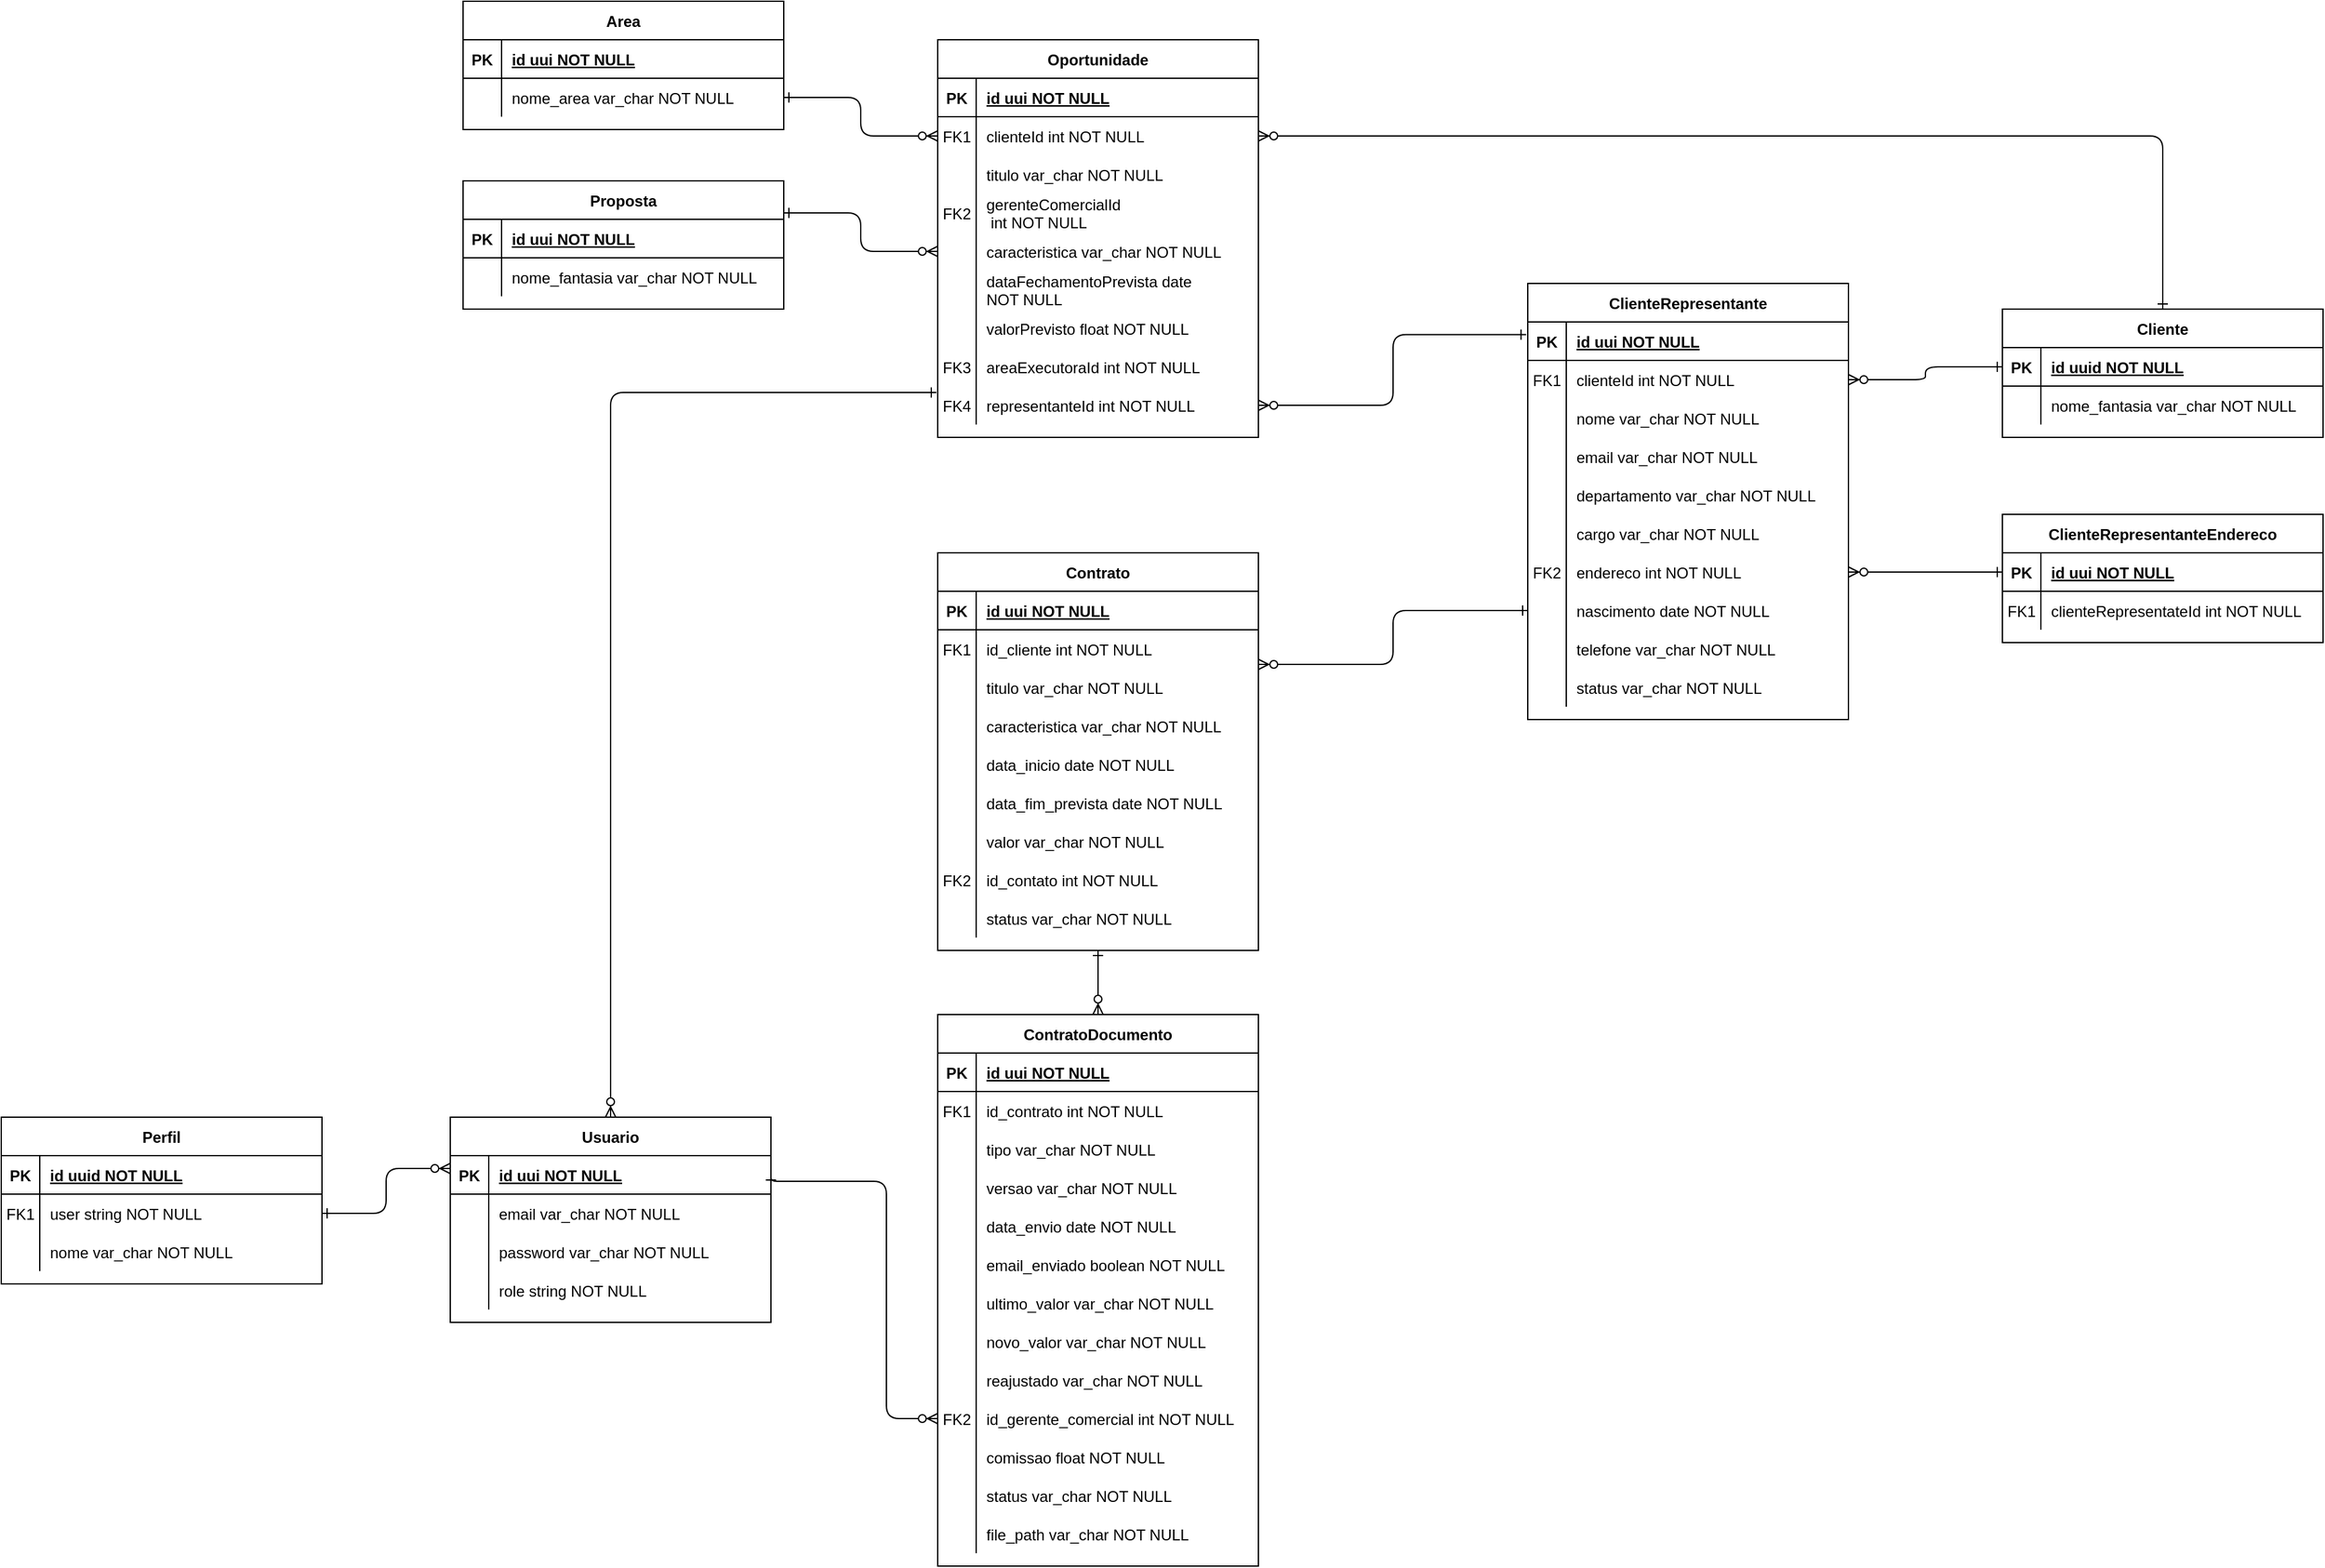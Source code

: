 <mxfile version="22.1.9" type="github">
  <diagram id="R2lEEEUBdFMjLlhIrx00" name="Page-1">
    <mxGraphModel dx="2163" dy="1753" grid="1" gridSize="10" guides="1" tooltips="1" connect="1" arrows="1" fold="1" page="1" pageScale="1" pageWidth="850" pageHeight="1100" math="0" shadow="0" extFonts="Permanent Marker^https://fonts.googleapis.com/css?family=Permanent+Marker">
      <root>
        <mxCell id="0" />
        <mxCell id="1" parent="0" />
        <mxCell id="C-vyLk0tnHw3VtMMgP7b-1" value="" style="edgeStyle=orthogonalEdgeStyle;endArrow=ERzeroToMany;startArrow=ERone;endFill=1;startFill=0;" parent="1" source="C-vyLk0tnHw3VtMMgP7b-24" target="C-vyLk0tnHw3VtMMgP7b-6" edge="1">
          <mxGeometry width="100" height="100" relative="1" as="geometry">
            <mxPoint x="350" y="840" as="sourcePoint" />
            <mxPoint x="450" y="740" as="targetPoint" />
          </mxGeometry>
        </mxCell>
        <mxCell id="C-vyLk0tnHw3VtMMgP7b-2" value="ClienteRepresentante" style="shape=table;startSize=30;container=1;collapsible=1;childLayout=tableLayout;fixedRows=1;rowLines=0;fontStyle=1;align=center;resizeLast=1;" parent="1" vertex="1">
          <mxGeometry x="570" y="180" width="250" height="340" as="geometry" />
        </mxCell>
        <mxCell id="C-vyLk0tnHw3VtMMgP7b-3" value="" style="shape=partialRectangle;collapsible=0;dropTarget=0;pointerEvents=0;fillColor=none;points=[[0,0.5],[1,0.5]];portConstraint=eastwest;top=0;left=0;right=0;bottom=1;" parent="C-vyLk0tnHw3VtMMgP7b-2" vertex="1">
          <mxGeometry y="30" width="250" height="30" as="geometry" />
        </mxCell>
        <mxCell id="C-vyLk0tnHw3VtMMgP7b-4" value="PK" style="shape=partialRectangle;overflow=hidden;connectable=0;fillColor=none;top=0;left=0;bottom=0;right=0;fontStyle=1;" parent="C-vyLk0tnHw3VtMMgP7b-3" vertex="1">
          <mxGeometry width="30" height="30" as="geometry">
            <mxRectangle width="30" height="30" as="alternateBounds" />
          </mxGeometry>
        </mxCell>
        <mxCell id="C-vyLk0tnHw3VtMMgP7b-5" value="id uui NOT NULL " style="shape=partialRectangle;overflow=hidden;connectable=0;fillColor=none;top=0;left=0;bottom=0;right=0;align=left;spacingLeft=6;fontStyle=5;" parent="C-vyLk0tnHw3VtMMgP7b-3" vertex="1">
          <mxGeometry x="30" width="220" height="30" as="geometry">
            <mxRectangle width="220" height="30" as="alternateBounds" />
          </mxGeometry>
        </mxCell>
        <mxCell id="C-vyLk0tnHw3VtMMgP7b-6" value="" style="shape=partialRectangle;collapsible=0;dropTarget=0;pointerEvents=0;fillColor=none;points=[[0,0.5],[1,0.5]];portConstraint=eastwest;top=0;left=0;right=0;bottom=0;" parent="C-vyLk0tnHw3VtMMgP7b-2" vertex="1">
          <mxGeometry y="60" width="250" height="30" as="geometry" />
        </mxCell>
        <mxCell id="C-vyLk0tnHw3VtMMgP7b-7" value="FK1" style="shape=partialRectangle;overflow=hidden;connectable=0;fillColor=none;top=0;left=0;bottom=0;right=0;" parent="C-vyLk0tnHw3VtMMgP7b-6" vertex="1">
          <mxGeometry width="30" height="30" as="geometry">
            <mxRectangle width="30" height="30" as="alternateBounds" />
          </mxGeometry>
        </mxCell>
        <mxCell id="C-vyLk0tnHw3VtMMgP7b-8" value="clienteId int NOT NULL" style="shape=partialRectangle;overflow=hidden;connectable=0;fillColor=none;top=0;left=0;bottom=0;right=0;align=left;spacingLeft=6;" parent="C-vyLk0tnHw3VtMMgP7b-6" vertex="1">
          <mxGeometry x="30" width="220" height="30" as="geometry">
            <mxRectangle width="220" height="30" as="alternateBounds" />
          </mxGeometry>
        </mxCell>
        <mxCell id="C-vyLk0tnHw3VtMMgP7b-9" value="" style="shape=partialRectangle;collapsible=0;dropTarget=0;pointerEvents=0;fillColor=none;points=[[0,0.5],[1,0.5]];portConstraint=eastwest;top=0;left=0;right=0;bottom=0;" parent="C-vyLk0tnHw3VtMMgP7b-2" vertex="1">
          <mxGeometry y="90" width="250" height="30" as="geometry" />
        </mxCell>
        <mxCell id="C-vyLk0tnHw3VtMMgP7b-10" value="" style="shape=partialRectangle;overflow=hidden;connectable=0;fillColor=none;top=0;left=0;bottom=0;right=0;" parent="C-vyLk0tnHw3VtMMgP7b-9" vertex="1">
          <mxGeometry width="30" height="30" as="geometry">
            <mxRectangle width="30" height="30" as="alternateBounds" />
          </mxGeometry>
        </mxCell>
        <mxCell id="C-vyLk0tnHw3VtMMgP7b-11" value="nome var_char NOT NULL" style="shape=partialRectangle;overflow=hidden;connectable=0;fillColor=none;top=0;left=0;bottom=0;right=0;align=left;spacingLeft=6;" parent="C-vyLk0tnHw3VtMMgP7b-9" vertex="1">
          <mxGeometry x="30" width="220" height="30" as="geometry">
            <mxRectangle width="220" height="30" as="alternateBounds" />
          </mxGeometry>
        </mxCell>
        <mxCell id="UztTEr_xLd-EWIeRlC5f-12" value="" style="shape=partialRectangle;collapsible=0;dropTarget=0;pointerEvents=0;fillColor=none;points=[[0,0.5],[1,0.5]];portConstraint=eastwest;top=0;left=0;right=0;bottom=0;" parent="C-vyLk0tnHw3VtMMgP7b-2" vertex="1">
          <mxGeometry y="120" width="250" height="30" as="geometry" />
        </mxCell>
        <mxCell id="UztTEr_xLd-EWIeRlC5f-13" value="" style="shape=partialRectangle;overflow=hidden;connectable=0;fillColor=none;top=0;left=0;bottom=0;right=0;" parent="UztTEr_xLd-EWIeRlC5f-12" vertex="1">
          <mxGeometry width="30" height="30" as="geometry">
            <mxRectangle width="30" height="30" as="alternateBounds" />
          </mxGeometry>
        </mxCell>
        <mxCell id="UztTEr_xLd-EWIeRlC5f-14" value="email var_char NOT NULL" style="shape=partialRectangle;overflow=hidden;connectable=0;fillColor=none;top=0;left=0;bottom=0;right=0;align=left;spacingLeft=6;" parent="UztTEr_xLd-EWIeRlC5f-12" vertex="1">
          <mxGeometry x="30" width="220" height="30" as="geometry">
            <mxRectangle width="220" height="30" as="alternateBounds" />
          </mxGeometry>
        </mxCell>
        <mxCell id="UztTEr_xLd-EWIeRlC5f-15" value="" style="shape=partialRectangle;collapsible=0;dropTarget=0;pointerEvents=0;fillColor=none;points=[[0,0.5],[1,0.5]];portConstraint=eastwest;top=0;left=0;right=0;bottom=0;" parent="C-vyLk0tnHw3VtMMgP7b-2" vertex="1">
          <mxGeometry y="150" width="250" height="30" as="geometry" />
        </mxCell>
        <mxCell id="UztTEr_xLd-EWIeRlC5f-16" value="" style="shape=partialRectangle;overflow=hidden;connectable=0;fillColor=none;top=0;left=0;bottom=0;right=0;" parent="UztTEr_xLd-EWIeRlC5f-15" vertex="1">
          <mxGeometry width="30" height="30" as="geometry">
            <mxRectangle width="30" height="30" as="alternateBounds" />
          </mxGeometry>
        </mxCell>
        <mxCell id="UztTEr_xLd-EWIeRlC5f-17" value="departamento var_char NOT NULL" style="shape=partialRectangle;overflow=hidden;connectable=0;fillColor=none;top=0;left=0;bottom=0;right=0;align=left;spacingLeft=6;" parent="UztTEr_xLd-EWIeRlC5f-15" vertex="1">
          <mxGeometry x="30" width="220" height="30" as="geometry">
            <mxRectangle width="220" height="30" as="alternateBounds" />
          </mxGeometry>
        </mxCell>
        <mxCell id="UztTEr_xLd-EWIeRlC5f-18" value="" style="shape=partialRectangle;collapsible=0;dropTarget=0;pointerEvents=0;fillColor=none;points=[[0,0.5],[1,0.5]];portConstraint=eastwest;top=0;left=0;right=0;bottom=0;" parent="C-vyLk0tnHw3VtMMgP7b-2" vertex="1">
          <mxGeometry y="180" width="250" height="30" as="geometry" />
        </mxCell>
        <mxCell id="UztTEr_xLd-EWIeRlC5f-19" value="" style="shape=partialRectangle;overflow=hidden;connectable=0;fillColor=none;top=0;left=0;bottom=0;right=0;" parent="UztTEr_xLd-EWIeRlC5f-18" vertex="1">
          <mxGeometry width="30" height="30" as="geometry">
            <mxRectangle width="30" height="30" as="alternateBounds" />
          </mxGeometry>
        </mxCell>
        <mxCell id="UztTEr_xLd-EWIeRlC5f-20" value="cargo var_char NOT NULL" style="shape=partialRectangle;overflow=hidden;connectable=0;fillColor=none;top=0;left=0;bottom=0;right=0;align=left;spacingLeft=6;" parent="UztTEr_xLd-EWIeRlC5f-18" vertex="1">
          <mxGeometry x="30" width="220" height="30" as="geometry">
            <mxRectangle width="220" height="30" as="alternateBounds" />
          </mxGeometry>
        </mxCell>
        <mxCell id="UztTEr_xLd-EWIeRlC5f-21" value="" style="shape=partialRectangle;collapsible=0;dropTarget=0;pointerEvents=0;fillColor=none;points=[[0,0.5],[1,0.5]];portConstraint=eastwest;top=0;left=0;right=0;bottom=0;" parent="C-vyLk0tnHw3VtMMgP7b-2" vertex="1">
          <mxGeometry y="210" width="250" height="30" as="geometry" />
        </mxCell>
        <mxCell id="UztTEr_xLd-EWIeRlC5f-22" value="FK2" style="shape=partialRectangle;overflow=hidden;connectable=0;fillColor=none;top=0;left=0;bottom=0;right=0;" parent="UztTEr_xLd-EWIeRlC5f-21" vertex="1">
          <mxGeometry width="30" height="30" as="geometry">
            <mxRectangle width="30" height="30" as="alternateBounds" />
          </mxGeometry>
        </mxCell>
        <mxCell id="UztTEr_xLd-EWIeRlC5f-23" value="endereco int NOT NULL" style="shape=partialRectangle;overflow=hidden;connectable=0;fillColor=none;top=0;left=0;bottom=0;right=0;align=left;spacingLeft=6;" parent="UztTEr_xLd-EWIeRlC5f-21" vertex="1">
          <mxGeometry x="30" width="220" height="30" as="geometry">
            <mxRectangle width="220" height="30" as="alternateBounds" />
          </mxGeometry>
        </mxCell>
        <mxCell id="UztTEr_xLd-EWIeRlC5f-24" value="" style="shape=partialRectangle;collapsible=0;dropTarget=0;pointerEvents=0;fillColor=none;points=[[0,0.5],[1,0.5]];portConstraint=eastwest;top=0;left=0;right=0;bottom=0;" parent="C-vyLk0tnHw3VtMMgP7b-2" vertex="1">
          <mxGeometry y="240" width="250" height="30" as="geometry" />
        </mxCell>
        <mxCell id="UztTEr_xLd-EWIeRlC5f-25" value="" style="shape=partialRectangle;overflow=hidden;connectable=0;fillColor=none;top=0;left=0;bottom=0;right=0;" parent="UztTEr_xLd-EWIeRlC5f-24" vertex="1">
          <mxGeometry width="30" height="30" as="geometry">
            <mxRectangle width="30" height="30" as="alternateBounds" />
          </mxGeometry>
        </mxCell>
        <mxCell id="UztTEr_xLd-EWIeRlC5f-26" value="nascimento date NOT NULL" style="shape=partialRectangle;overflow=hidden;connectable=0;fillColor=none;top=0;left=0;bottom=0;right=0;align=left;spacingLeft=6;" parent="UztTEr_xLd-EWIeRlC5f-24" vertex="1">
          <mxGeometry x="30" width="220" height="30" as="geometry">
            <mxRectangle width="220" height="30" as="alternateBounds" />
          </mxGeometry>
        </mxCell>
        <mxCell id="UztTEr_xLd-EWIeRlC5f-38" value="" style="shape=partialRectangle;collapsible=0;dropTarget=0;pointerEvents=0;fillColor=none;points=[[0,0.5],[1,0.5]];portConstraint=eastwest;top=0;left=0;right=0;bottom=0;" parent="C-vyLk0tnHw3VtMMgP7b-2" vertex="1">
          <mxGeometry y="270" width="250" height="30" as="geometry" />
        </mxCell>
        <mxCell id="UztTEr_xLd-EWIeRlC5f-39" value="" style="shape=partialRectangle;overflow=hidden;connectable=0;fillColor=none;top=0;left=0;bottom=0;right=0;" parent="UztTEr_xLd-EWIeRlC5f-38" vertex="1">
          <mxGeometry width="30" height="30" as="geometry">
            <mxRectangle width="30" height="30" as="alternateBounds" />
          </mxGeometry>
        </mxCell>
        <mxCell id="UztTEr_xLd-EWIeRlC5f-40" value="telefone var_char NOT NULL" style="shape=partialRectangle;overflow=hidden;connectable=0;fillColor=none;top=0;left=0;bottom=0;right=0;align=left;spacingLeft=6;" parent="UztTEr_xLd-EWIeRlC5f-38" vertex="1">
          <mxGeometry x="30" width="220" height="30" as="geometry">
            <mxRectangle width="220" height="30" as="alternateBounds" />
          </mxGeometry>
        </mxCell>
        <mxCell id="UztTEr_xLd-EWIeRlC5f-41" value="" style="shape=partialRectangle;collapsible=0;dropTarget=0;pointerEvents=0;fillColor=none;points=[[0,0.5],[1,0.5]];portConstraint=eastwest;top=0;left=0;right=0;bottom=0;" parent="C-vyLk0tnHw3VtMMgP7b-2" vertex="1">
          <mxGeometry y="300" width="250" height="30" as="geometry" />
        </mxCell>
        <mxCell id="UztTEr_xLd-EWIeRlC5f-42" value="" style="shape=partialRectangle;overflow=hidden;connectable=0;fillColor=none;top=0;left=0;bottom=0;right=0;" parent="UztTEr_xLd-EWIeRlC5f-41" vertex="1">
          <mxGeometry width="30" height="30" as="geometry">
            <mxRectangle width="30" height="30" as="alternateBounds" />
          </mxGeometry>
        </mxCell>
        <mxCell id="UztTEr_xLd-EWIeRlC5f-43" value="status var_char NOT NULL" style="shape=partialRectangle;overflow=hidden;connectable=0;fillColor=none;top=0;left=0;bottom=0;right=0;align=left;spacingLeft=6;" parent="UztTEr_xLd-EWIeRlC5f-41" vertex="1">
          <mxGeometry x="30" width="220" height="30" as="geometry">
            <mxRectangle width="220" height="30" as="alternateBounds" />
          </mxGeometry>
        </mxCell>
        <mxCell id="C-vyLk0tnHw3VtMMgP7b-23" value="Cliente" style="shape=table;startSize=30;container=1;collapsible=1;childLayout=tableLayout;fixedRows=1;rowLines=0;fontStyle=1;align=center;resizeLast=1;" parent="1" vertex="1">
          <mxGeometry x="940" y="200" width="250" height="100" as="geometry" />
        </mxCell>
        <mxCell id="C-vyLk0tnHw3VtMMgP7b-24" value="" style="shape=partialRectangle;collapsible=0;dropTarget=0;pointerEvents=0;fillColor=none;points=[[0,0.5],[1,0.5]];portConstraint=eastwest;top=0;left=0;right=0;bottom=1;" parent="C-vyLk0tnHw3VtMMgP7b-23" vertex="1">
          <mxGeometry y="30" width="250" height="30" as="geometry" />
        </mxCell>
        <mxCell id="C-vyLk0tnHw3VtMMgP7b-25" value="PK" style="shape=partialRectangle;overflow=hidden;connectable=0;fillColor=none;top=0;left=0;bottom=0;right=0;fontStyle=1;" parent="C-vyLk0tnHw3VtMMgP7b-24" vertex="1">
          <mxGeometry width="30" height="30" as="geometry">
            <mxRectangle width="30" height="30" as="alternateBounds" />
          </mxGeometry>
        </mxCell>
        <mxCell id="C-vyLk0tnHw3VtMMgP7b-26" value="id uuid NOT NULL " style="shape=partialRectangle;overflow=hidden;connectable=0;fillColor=none;top=0;left=0;bottom=0;right=0;align=left;spacingLeft=6;fontStyle=5;" parent="C-vyLk0tnHw3VtMMgP7b-24" vertex="1">
          <mxGeometry x="30" width="220" height="30" as="geometry">
            <mxRectangle width="220" height="30" as="alternateBounds" />
          </mxGeometry>
        </mxCell>
        <mxCell id="C-vyLk0tnHw3VtMMgP7b-27" value="" style="shape=partialRectangle;collapsible=0;dropTarget=0;pointerEvents=0;fillColor=none;points=[[0,0.5],[1,0.5]];portConstraint=eastwest;top=0;left=0;right=0;bottom=0;" parent="C-vyLk0tnHw3VtMMgP7b-23" vertex="1">
          <mxGeometry y="60" width="250" height="30" as="geometry" />
        </mxCell>
        <mxCell id="C-vyLk0tnHw3VtMMgP7b-28" value="" style="shape=partialRectangle;overflow=hidden;connectable=0;fillColor=none;top=0;left=0;bottom=0;right=0;" parent="C-vyLk0tnHw3VtMMgP7b-27" vertex="1">
          <mxGeometry width="30" height="30" as="geometry">
            <mxRectangle width="30" height="30" as="alternateBounds" />
          </mxGeometry>
        </mxCell>
        <mxCell id="C-vyLk0tnHw3VtMMgP7b-29" value="nome_fantasia var_char NOT NULL" style="shape=partialRectangle;overflow=hidden;connectable=0;fillColor=none;top=0;left=0;bottom=0;right=0;align=left;spacingLeft=6;" parent="C-vyLk0tnHw3VtMMgP7b-27" vertex="1">
          <mxGeometry x="30" width="220" height="30" as="geometry">
            <mxRectangle width="220" height="30" as="alternateBounds" />
          </mxGeometry>
        </mxCell>
        <mxCell id="UztTEr_xLd-EWIeRlC5f-1" value="Contrato" style="shape=table;startSize=30;container=1;collapsible=1;childLayout=tableLayout;fixedRows=1;rowLines=0;fontStyle=1;align=center;resizeLast=1;" parent="1" vertex="1">
          <mxGeometry x="110" y="390" width="250" height="310" as="geometry" />
        </mxCell>
        <mxCell id="UztTEr_xLd-EWIeRlC5f-2" value="" style="shape=partialRectangle;collapsible=0;dropTarget=0;pointerEvents=0;fillColor=none;points=[[0,0.5],[1,0.5]];portConstraint=eastwest;top=0;left=0;right=0;bottom=1;" parent="UztTEr_xLd-EWIeRlC5f-1" vertex="1">
          <mxGeometry y="30" width="250" height="30" as="geometry" />
        </mxCell>
        <mxCell id="UztTEr_xLd-EWIeRlC5f-3" value="PK" style="shape=partialRectangle;overflow=hidden;connectable=0;fillColor=none;top=0;left=0;bottom=0;right=0;fontStyle=1;" parent="UztTEr_xLd-EWIeRlC5f-2" vertex="1">
          <mxGeometry width="30" height="30" as="geometry">
            <mxRectangle width="30" height="30" as="alternateBounds" />
          </mxGeometry>
        </mxCell>
        <mxCell id="UztTEr_xLd-EWIeRlC5f-4" value="id uui NOT NULL" style="shape=partialRectangle;overflow=hidden;connectable=0;fillColor=none;top=0;left=0;bottom=0;right=0;align=left;spacingLeft=6;fontStyle=5;" parent="UztTEr_xLd-EWIeRlC5f-2" vertex="1">
          <mxGeometry x="30" width="220" height="30" as="geometry">
            <mxRectangle width="220" height="30" as="alternateBounds" />
          </mxGeometry>
        </mxCell>
        <mxCell id="UztTEr_xLd-EWIeRlC5f-5" value="" style="shape=partialRectangle;collapsible=0;dropTarget=0;pointerEvents=0;fillColor=none;points=[[0,0.5],[1,0.5]];portConstraint=eastwest;top=0;left=0;right=0;bottom=0;" parent="UztTEr_xLd-EWIeRlC5f-1" vertex="1">
          <mxGeometry y="60" width="250" height="30" as="geometry" />
        </mxCell>
        <mxCell id="UztTEr_xLd-EWIeRlC5f-6" value="FK1" style="shape=partialRectangle;overflow=hidden;connectable=0;fillColor=none;top=0;left=0;bottom=0;right=0;" parent="UztTEr_xLd-EWIeRlC5f-5" vertex="1">
          <mxGeometry width="30" height="30" as="geometry">
            <mxRectangle width="30" height="30" as="alternateBounds" />
          </mxGeometry>
        </mxCell>
        <mxCell id="UztTEr_xLd-EWIeRlC5f-7" value="id_cliente int NOT NULL" style="shape=partialRectangle;overflow=hidden;connectable=0;fillColor=none;top=0;left=0;bottom=0;right=0;align=left;spacingLeft=6;" parent="UztTEr_xLd-EWIeRlC5f-5" vertex="1">
          <mxGeometry x="30" width="220" height="30" as="geometry">
            <mxRectangle width="220" height="30" as="alternateBounds" />
          </mxGeometry>
        </mxCell>
        <mxCell id="UztTEr_xLd-EWIeRlC5f-8" value="" style="shape=partialRectangle;collapsible=0;dropTarget=0;pointerEvents=0;fillColor=none;points=[[0,0.5],[1,0.5]];portConstraint=eastwest;top=0;left=0;right=0;bottom=0;" parent="UztTEr_xLd-EWIeRlC5f-1" vertex="1">
          <mxGeometry y="90" width="250" height="30" as="geometry" />
        </mxCell>
        <mxCell id="UztTEr_xLd-EWIeRlC5f-9" value="" style="shape=partialRectangle;overflow=hidden;connectable=0;fillColor=none;top=0;left=0;bottom=0;right=0;" parent="UztTEr_xLd-EWIeRlC5f-8" vertex="1">
          <mxGeometry width="30" height="30" as="geometry">
            <mxRectangle width="30" height="30" as="alternateBounds" />
          </mxGeometry>
        </mxCell>
        <mxCell id="UztTEr_xLd-EWIeRlC5f-10" value="titulo var_char NOT NULL" style="shape=partialRectangle;overflow=hidden;connectable=0;fillColor=none;top=0;left=0;bottom=0;right=0;align=left;spacingLeft=6;" parent="UztTEr_xLd-EWIeRlC5f-8" vertex="1">
          <mxGeometry x="30" width="220" height="30" as="geometry">
            <mxRectangle width="220" height="30" as="alternateBounds" />
          </mxGeometry>
        </mxCell>
        <mxCell id="UztTEr_xLd-EWIeRlC5f-44" value="" style="shape=partialRectangle;collapsible=0;dropTarget=0;pointerEvents=0;fillColor=none;points=[[0,0.5],[1,0.5]];portConstraint=eastwest;top=0;left=0;right=0;bottom=0;" parent="UztTEr_xLd-EWIeRlC5f-1" vertex="1">
          <mxGeometry y="120" width="250" height="30" as="geometry" />
        </mxCell>
        <mxCell id="UztTEr_xLd-EWIeRlC5f-45" value="" style="shape=partialRectangle;overflow=hidden;connectable=0;fillColor=none;top=0;left=0;bottom=0;right=0;" parent="UztTEr_xLd-EWIeRlC5f-44" vertex="1">
          <mxGeometry width="30" height="30" as="geometry">
            <mxRectangle width="30" height="30" as="alternateBounds" />
          </mxGeometry>
        </mxCell>
        <mxCell id="UztTEr_xLd-EWIeRlC5f-46" value="caracteristica var_char NOT NULL" style="shape=partialRectangle;overflow=hidden;connectable=0;fillColor=none;top=0;left=0;bottom=0;right=0;align=left;spacingLeft=6;" parent="UztTEr_xLd-EWIeRlC5f-44" vertex="1">
          <mxGeometry x="30" width="220" height="30" as="geometry">
            <mxRectangle width="220" height="30" as="alternateBounds" />
          </mxGeometry>
        </mxCell>
        <mxCell id="UztTEr_xLd-EWIeRlC5f-47" value="" style="shape=partialRectangle;collapsible=0;dropTarget=0;pointerEvents=0;fillColor=none;points=[[0,0.5],[1,0.5]];portConstraint=eastwest;top=0;left=0;right=0;bottom=0;" parent="UztTEr_xLd-EWIeRlC5f-1" vertex="1">
          <mxGeometry y="150" width="250" height="30" as="geometry" />
        </mxCell>
        <mxCell id="UztTEr_xLd-EWIeRlC5f-48" value="" style="shape=partialRectangle;overflow=hidden;connectable=0;fillColor=none;top=0;left=0;bottom=0;right=0;" parent="UztTEr_xLd-EWIeRlC5f-47" vertex="1">
          <mxGeometry width="30" height="30" as="geometry">
            <mxRectangle width="30" height="30" as="alternateBounds" />
          </mxGeometry>
        </mxCell>
        <mxCell id="UztTEr_xLd-EWIeRlC5f-49" value="data_inicio date NOT NULL" style="shape=partialRectangle;overflow=hidden;connectable=0;fillColor=none;top=0;left=0;bottom=0;right=0;align=left;spacingLeft=6;" parent="UztTEr_xLd-EWIeRlC5f-47" vertex="1">
          <mxGeometry x="30" width="220" height="30" as="geometry">
            <mxRectangle width="220" height="30" as="alternateBounds" />
          </mxGeometry>
        </mxCell>
        <mxCell id="UztTEr_xLd-EWIeRlC5f-50" value="" style="shape=partialRectangle;collapsible=0;dropTarget=0;pointerEvents=0;fillColor=none;points=[[0,0.5],[1,0.5]];portConstraint=eastwest;top=0;left=0;right=0;bottom=0;" parent="UztTEr_xLd-EWIeRlC5f-1" vertex="1">
          <mxGeometry y="180" width="250" height="30" as="geometry" />
        </mxCell>
        <mxCell id="UztTEr_xLd-EWIeRlC5f-51" value="" style="shape=partialRectangle;overflow=hidden;connectable=0;fillColor=none;top=0;left=0;bottom=0;right=0;" parent="UztTEr_xLd-EWIeRlC5f-50" vertex="1">
          <mxGeometry width="30" height="30" as="geometry">
            <mxRectangle width="30" height="30" as="alternateBounds" />
          </mxGeometry>
        </mxCell>
        <mxCell id="UztTEr_xLd-EWIeRlC5f-52" value="data_fim_prevista date NOT NULL" style="shape=partialRectangle;overflow=hidden;connectable=0;fillColor=none;top=0;left=0;bottom=0;right=0;align=left;spacingLeft=6;" parent="UztTEr_xLd-EWIeRlC5f-50" vertex="1">
          <mxGeometry x="30" width="220" height="30" as="geometry">
            <mxRectangle width="220" height="30" as="alternateBounds" />
          </mxGeometry>
        </mxCell>
        <mxCell id="UztTEr_xLd-EWIeRlC5f-53" value="" style="shape=partialRectangle;collapsible=0;dropTarget=0;pointerEvents=0;fillColor=none;points=[[0,0.5],[1,0.5]];portConstraint=eastwest;top=0;left=0;right=0;bottom=0;" parent="UztTEr_xLd-EWIeRlC5f-1" vertex="1">
          <mxGeometry y="210" width="250" height="30" as="geometry" />
        </mxCell>
        <mxCell id="UztTEr_xLd-EWIeRlC5f-54" value="" style="shape=partialRectangle;overflow=hidden;connectable=0;fillColor=none;top=0;left=0;bottom=0;right=0;" parent="UztTEr_xLd-EWIeRlC5f-53" vertex="1">
          <mxGeometry width="30" height="30" as="geometry">
            <mxRectangle width="30" height="30" as="alternateBounds" />
          </mxGeometry>
        </mxCell>
        <mxCell id="UztTEr_xLd-EWIeRlC5f-55" value="valor var_char NOT NULL" style="shape=partialRectangle;overflow=hidden;connectable=0;fillColor=none;top=0;left=0;bottom=0;right=0;align=left;spacingLeft=6;" parent="UztTEr_xLd-EWIeRlC5f-53" vertex="1">
          <mxGeometry x="30" width="220" height="30" as="geometry">
            <mxRectangle width="220" height="30" as="alternateBounds" />
          </mxGeometry>
        </mxCell>
        <mxCell id="UztTEr_xLd-EWIeRlC5f-56" value="" style="shape=partialRectangle;collapsible=0;dropTarget=0;pointerEvents=0;fillColor=none;points=[[0,0.5],[1,0.5]];portConstraint=eastwest;top=0;left=0;right=0;bottom=0;" parent="UztTEr_xLd-EWIeRlC5f-1" vertex="1">
          <mxGeometry y="240" width="250" height="30" as="geometry" />
        </mxCell>
        <mxCell id="UztTEr_xLd-EWIeRlC5f-57" value="FK2" style="shape=partialRectangle;overflow=hidden;connectable=0;fillColor=none;top=0;left=0;bottom=0;right=0;" parent="UztTEr_xLd-EWIeRlC5f-56" vertex="1">
          <mxGeometry width="30" height="30" as="geometry">
            <mxRectangle width="30" height="30" as="alternateBounds" />
          </mxGeometry>
        </mxCell>
        <mxCell id="UztTEr_xLd-EWIeRlC5f-58" value="id_contato int NOT NULL" style="shape=partialRectangle;overflow=hidden;connectable=0;fillColor=none;top=0;left=0;bottom=0;right=0;align=left;spacingLeft=6;" parent="UztTEr_xLd-EWIeRlC5f-56" vertex="1">
          <mxGeometry x="30" width="220" height="30" as="geometry">
            <mxRectangle width="220" height="30" as="alternateBounds" />
          </mxGeometry>
        </mxCell>
        <mxCell id="UztTEr_xLd-EWIeRlC5f-59" value="" style="shape=partialRectangle;collapsible=0;dropTarget=0;pointerEvents=0;fillColor=none;points=[[0,0.5],[1,0.5]];portConstraint=eastwest;top=0;left=0;right=0;bottom=0;" parent="UztTEr_xLd-EWIeRlC5f-1" vertex="1">
          <mxGeometry y="270" width="250" height="30" as="geometry" />
        </mxCell>
        <mxCell id="UztTEr_xLd-EWIeRlC5f-60" value="" style="shape=partialRectangle;overflow=hidden;connectable=0;fillColor=none;top=0;left=0;bottom=0;right=0;" parent="UztTEr_xLd-EWIeRlC5f-59" vertex="1">
          <mxGeometry width="30" height="30" as="geometry">
            <mxRectangle width="30" height="30" as="alternateBounds" />
          </mxGeometry>
        </mxCell>
        <mxCell id="UztTEr_xLd-EWIeRlC5f-61" value="status var_char NOT NULL" style="shape=partialRectangle;overflow=hidden;connectable=0;fillColor=none;top=0;left=0;bottom=0;right=0;align=left;spacingLeft=6;" parent="UztTEr_xLd-EWIeRlC5f-59" vertex="1">
          <mxGeometry x="30" width="220" height="30" as="geometry">
            <mxRectangle width="220" height="30" as="alternateBounds" />
          </mxGeometry>
        </mxCell>
        <mxCell id="UztTEr_xLd-EWIeRlC5f-27" value="ClienteRepresentanteEndereco" style="shape=table;startSize=30;container=1;collapsible=1;childLayout=tableLayout;fixedRows=1;rowLines=0;fontStyle=1;align=center;resizeLast=1;" parent="1" vertex="1">
          <mxGeometry x="940" y="360" width="250" height="100" as="geometry" />
        </mxCell>
        <mxCell id="UztTEr_xLd-EWIeRlC5f-28" value="" style="shape=partialRectangle;collapsible=0;dropTarget=0;pointerEvents=0;fillColor=none;points=[[0,0.5],[1,0.5]];portConstraint=eastwest;top=0;left=0;right=0;bottom=1;" parent="UztTEr_xLd-EWIeRlC5f-27" vertex="1">
          <mxGeometry y="30" width="250" height="30" as="geometry" />
        </mxCell>
        <mxCell id="UztTEr_xLd-EWIeRlC5f-29" value="PK" style="shape=partialRectangle;overflow=hidden;connectable=0;fillColor=none;top=0;left=0;bottom=0;right=0;fontStyle=1;" parent="UztTEr_xLd-EWIeRlC5f-28" vertex="1">
          <mxGeometry width="30" height="30" as="geometry">
            <mxRectangle width="30" height="30" as="alternateBounds" />
          </mxGeometry>
        </mxCell>
        <mxCell id="UztTEr_xLd-EWIeRlC5f-30" value="id uui NOT NULL" style="shape=partialRectangle;overflow=hidden;connectable=0;fillColor=none;top=0;left=0;bottom=0;right=0;align=left;spacingLeft=6;fontStyle=5;" parent="UztTEr_xLd-EWIeRlC5f-28" vertex="1">
          <mxGeometry x="30" width="220" height="30" as="geometry">
            <mxRectangle width="220" height="30" as="alternateBounds" />
          </mxGeometry>
        </mxCell>
        <mxCell id="UztTEr_xLd-EWIeRlC5f-31" value="" style="shape=partialRectangle;collapsible=0;dropTarget=0;pointerEvents=0;fillColor=none;points=[[0,0.5],[1,0.5]];portConstraint=eastwest;top=0;left=0;right=0;bottom=0;" parent="UztTEr_xLd-EWIeRlC5f-27" vertex="1">
          <mxGeometry y="60" width="250" height="30" as="geometry" />
        </mxCell>
        <mxCell id="UztTEr_xLd-EWIeRlC5f-32" value="FK1" style="shape=partialRectangle;overflow=hidden;connectable=0;fillColor=none;top=0;left=0;bottom=0;right=0;" parent="UztTEr_xLd-EWIeRlC5f-31" vertex="1">
          <mxGeometry width="30" height="30" as="geometry">
            <mxRectangle width="30" height="30" as="alternateBounds" />
          </mxGeometry>
        </mxCell>
        <mxCell id="UztTEr_xLd-EWIeRlC5f-33" value="clienteRepresentateId int NOT NULL" style="shape=partialRectangle;overflow=hidden;connectable=0;fillColor=none;top=0;left=0;bottom=0;right=0;align=left;spacingLeft=6;" parent="UztTEr_xLd-EWIeRlC5f-31" vertex="1">
          <mxGeometry x="30" width="220" height="30" as="geometry">
            <mxRectangle width="220" height="30" as="alternateBounds" />
          </mxGeometry>
        </mxCell>
        <mxCell id="UztTEr_xLd-EWIeRlC5f-37" value="" style="endArrow=ERzeroToMany;startArrow=ERone;endFill=1;startFill=0;entryX=1;entryY=0.5;entryDx=0;entryDy=0;rounded=1;edgeStyle=orthogonalEdgeStyle;exitX=0;exitY=0.5;exitDx=0;exitDy=0;" parent="1" source="UztTEr_xLd-EWIeRlC5f-28" target="UztTEr_xLd-EWIeRlC5f-21" edge="1">
          <mxGeometry width="100" height="100" relative="1" as="geometry">
            <mxPoint x="605" y="610" as="sourcePoint" />
            <mxPoint x="390" y="810" as="targetPoint" />
          </mxGeometry>
        </mxCell>
        <mxCell id="UztTEr_xLd-EWIeRlC5f-62" value="" style="edgeStyle=orthogonalEdgeStyle;endArrow=ERzeroToMany;startArrow=ERone;endFill=1;startFill=0;entryX=1;entryY=0.9;entryDx=0;entryDy=0;exitX=0;exitY=0.5;exitDx=0;exitDy=0;entryPerimeter=0;" parent="1" source="UztTEr_xLd-EWIeRlC5f-24" target="UztTEr_xLd-EWIeRlC5f-5" edge="1">
          <mxGeometry width="100" height="100" relative="1" as="geometry">
            <mxPoint x="330" y="410" as="sourcePoint" />
            <mxPoint x="430" y="430" as="targetPoint" />
          </mxGeometry>
        </mxCell>
        <mxCell id="UztTEr_xLd-EWIeRlC5f-63" value="ContratoDocumento" style="shape=table;startSize=30;container=1;collapsible=1;childLayout=tableLayout;fixedRows=1;rowLines=0;fontStyle=1;align=center;resizeLast=1;" parent="1" vertex="1">
          <mxGeometry x="110" y="750" width="250" height="430" as="geometry" />
        </mxCell>
        <mxCell id="UztTEr_xLd-EWIeRlC5f-64" value="" style="shape=partialRectangle;collapsible=0;dropTarget=0;pointerEvents=0;fillColor=none;points=[[0,0.5],[1,0.5]];portConstraint=eastwest;top=0;left=0;right=0;bottom=1;" parent="UztTEr_xLd-EWIeRlC5f-63" vertex="1">
          <mxGeometry y="30" width="250" height="30" as="geometry" />
        </mxCell>
        <mxCell id="UztTEr_xLd-EWIeRlC5f-65" value="PK" style="shape=partialRectangle;overflow=hidden;connectable=0;fillColor=none;top=0;left=0;bottom=0;right=0;fontStyle=1;" parent="UztTEr_xLd-EWIeRlC5f-64" vertex="1">
          <mxGeometry width="30" height="30" as="geometry">
            <mxRectangle width="30" height="30" as="alternateBounds" />
          </mxGeometry>
        </mxCell>
        <mxCell id="UztTEr_xLd-EWIeRlC5f-66" value="id uui NOT NULL" style="shape=partialRectangle;overflow=hidden;connectable=0;fillColor=none;top=0;left=0;bottom=0;right=0;align=left;spacingLeft=6;fontStyle=5;" parent="UztTEr_xLd-EWIeRlC5f-64" vertex="1">
          <mxGeometry x="30" width="220" height="30" as="geometry">
            <mxRectangle width="220" height="30" as="alternateBounds" />
          </mxGeometry>
        </mxCell>
        <mxCell id="UztTEr_xLd-EWIeRlC5f-67" value="" style="shape=partialRectangle;collapsible=0;dropTarget=0;pointerEvents=0;fillColor=none;points=[[0,0.5],[1,0.5]];portConstraint=eastwest;top=0;left=0;right=0;bottom=0;" parent="UztTEr_xLd-EWIeRlC5f-63" vertex="1">
          <mxGeometry y="60" width="250" height="30" as="geometry" />
        </mxCell>
        <mxCell id="UztTEr_xLd-EWIeRlC5f-68" value="FK1" style="shape=partialRectangle;overflow=hidden;connectable=0;fillColor=none;top=0;left=0;bottom=0;right=0;" parent="UztTEr_xLd-EWIeRlC5f-67" vertex="1">
          <mxGeometry width="30" height="30" as="geometry">
            <mxRectangle width="30" height="30" as="alternateBounds" />
          </mxGeometry>
        </mxCell>
        <mxCell id="UztTEr_xLd-EWIeRlC5f-69" value="id_contrato int NOT NULL" style="shape=partialRectangle;overflow=hidden;connectable=0;fillColor=none;top=0;left=0;bottom=0;right=0;align=left;spacingLeft=6;" parent="UztTEr_xLd-EWIeRlC5f-67" vertex="1">
          <mxGeometry x="30" width="220" height="30" as="geometry">
            <mxRectangle width="220" height="30" as="alternateBounds" />
          </mxGeometry>
        </mxCell>
        <mxCell id="UztTEr_xLd-EWIeRlC5f-70" value="" style="shape=partialRectangle;collapsible=0;dropTarget=0;pointerEvents=0;fillColor=none;points=[[0,0.5],[1,0.5]];portConstraint=eastwest;top=0;left=0;right=0;bottom=0;" parent="UztTEr_xLd-EWIeRlC5f-63" vertex="1">
          <mxGeometry y="90" width="250" height="30" as="geometry" />
        </mxCell>
        <mxCell id="UztTEr_xLd-EWIeRlC5f-71" value="" style="shape=partialRectangle;overflow=hidden;connectable=0;fillColor=none;top=0;left=0;bottom=0;right=0;" parent="UztTEr_xLd-EWIeRlC5f-70" vertex="1">
          <mxGeometry width="30" height="30" as="geometry">
            <mxRectangle width="30" height="30" as="alternateBounds" />
          </mxGeometry>
        </mxCell>
        <mxCell id="UztTEr_xLd-EWIeRlC5f-72" value="tipo var_char NOT NULL" style="shape=partialRectangle;overflow=hidden;connectable=0;fillColor=none;top=0;left=0;bottom=0;right=0;align=left;spacingLeft=6;" parent="UztTEr_xLd-EWIeRlC5f-70" vertex="1">
          <mxGeometry x="30" width="220" height="30" as="geometry">
            <mxRectangle width="220" height="30" as="alternateBounds" />
          </mxGeometry>
        </mxCell>
        <mxCell id="UztTEr_xLd-EWIeRlC5f-73" value="" style="shape=partialRectangle;collapsible=0;dropTarget=0;pointerEvents=0;fillColor=none;points=[[0,0.5],[1,0.5]];portConstraint=eastwest;top=0;left=0;right=0;bottom=0;" parent="UztTEr_xLd-EWIeRlC5f-63" vertex="1">
          <mxGeometry y="120" width="250" height="30" as="geometry" />
        </mxCell>
        <mxCell id="UztTEr_xLd-EWIeRlC5f-74" value="" style="shape=partialRectangle;overflow=hidden;connectable=0;fillColor=none;top=0;left=0;bottom=0;right=0;" parent="UztTEr_xLd-EWIeRlC5f-73" vertex="1">
          <mxGeometry width="30" height="30" as="geometry">
            <mxRectangle width="30" height="30" as="alternateBounds" />
          </mxGeometry>
        </mxCell>
        <mxCell id="UztTEr_xLd-EWIeRlC5f-75" value="versao var_char NOT NULL" style="shape=partialRectangle;overflow=hidden;connectable=0;fillColor=none;top=0;left=0;bottom=0;right=0;align=left;spacingLeft=6;" parent="UztTEr_xLd-EWIeRlC5f-73" vertex="1">
          <mxGeometry x="30" width="220" height="30" as="geometry">
            <mxRectangle width="220" height="30" as="alternateBounds" />
          </mxGeometry>
        </mxCell>
        <mxCell id="UztTEr_xLd-EWIeRlC5f-76" value="" style="shape=partialRectangle;collapsible=0;dropTarget=0;pointerEvents=0;fillColor=none;points=[[0,0.5],[1,0.5]];portConstraint=eastwest;top=0;left=0;right=0;bottom=0;" parent="UztTEr_xLd-EWIeRlC5f-63" vertex="1">
          <mxGeometry y="150" width="250" height="30" as="geometry" />
        </mxCell>
        <mxCell id="UztTEr_xLd-EWIeRlC5f-77" value="" style="shape=partialRectangle;overflow=hidden;connectable=0;fillColor=none;top=0;left=0;bottom=0;right=0;" parent="UztTEr_xLd-EWIeRlC5f-76" vertex="1">
          <mxGeometry width="30" height="30" as="geometry">
            <mxRectangle width="30" height="30" as="alternateBounds" />
          </mxGeometry>
        </mxCell>
        <mxCell id="UztTEr_xLd-EWIeRlC5f-78" value="data_envio date NOT NULL" style="shape=partialRectangle;overflow=hidden;connectable=0;fillColor=none;top=0;left=0;bottom=0;right=0;align=left;spacingLeft=6;" parent="UztTEr_xLd-EWIeRlC5f-76" vertex="1">
          <mxGeometry x="30" width="220" height="30" as="geometry">
            <mxRectangle width="220" height="30" as="alternateBounds" />
          </mxGeometry>
        </mxCell>
        <mxCell id="UztTEr_xLd-EWIeRlC5f-79" value="" style="shape=partialRectangle;collapsible=0;dropTarget=0;pointerEvents=0;fillColor=none;points=[[0,0.5],[1,0.5]];portConstraint=eastwest;top=0;left=0;right=0;bottom=0;" parent="UztTEr_xLd-EWIeRlC5f-63" vertex="1">
          <mxGeometry y="180" width="250" height="30" as="geometry" />
        </mxCell>
        <mxCell id="UztTEr_xLd-EWIeRlC5f-80" value="" style="shape=partialRectangle;overflow=hidden;connectable=0;fillColor=none;top=0;left=0;bottom=0;right=0;" parent="UztTEr_xLd-EWIeRlC5f-79" vertex="1">
          <mxGeometry width="30" height="30" as="geometry">
            <mxRectangle width="30" height="30" as="alternateBounds" />
          </mxGeometry>
        </mxCell>
        <mxCell id="UztTEr_xLd-EWIeRlC5f-81" value="email_enviado boolean NOT NULL" style="shape=partialRectangle;overflow=hidden;connectable=0;fillColor=none;top=0;left=0;bottom=0;right=0;align=left;spacingLeft=6;" parent="UztTEr_xLd-EWIeRlC5f-79" vertex="1">
          <mxGeometry x="30" width="220" height="30" as="geometry">
            <mxRectangle width="220" height="30" as="alternateBounds" />
          </mxGeometry>
        </mxCell>
        <mxCell id="UztTEr_xLd-EWIeRlC5f-82" value="" style="shape=partialRectangle;collapsible=0;dropTarget=0;pointerEvents=0;fillColor=none;points=[[0,0.5],[1,0.5]];portConstraint=eastwest;top=0;left=0;right=0;bottom=0;" parent="UztTEr_xLd-EWIeRlC5f-63" vertex="1">
          <mxGeometry y="210" width="250" height="30" as="geometry" />
        </mxCell>
        <mxCell id="UztTEr_xLd-EWIeRlC5f-83" value="" style="shape=partialRectangle;overflow=hidden;connectable=0;fillColor=none;top=0;left=0;bottom=0;right=0;" parent="UztTEr_xLd-EWIeRlC5f-82" vertex="1">
          <mxGeometry width="30" height="30" as="geometry">
            <mxRectangle width="30" height="30" as="alternateBounds" />
          </mxGeometry>
        </mxCell>
        <mxCell id="UztTEr_xLd-EWIeRlC5f-84" value="ultimo_valor var_char NOT NULL" style="shape=partialRectangle;overflow=hidden;connectable=0;fillColor=none;top=0;left=0;bottom=0;right=0;align=left;spacingLeft=6;" parent="UztTEr_xLd-EWIeRlC5f-82" vertex="1">
          <mxGeometry x="30" width="220" height="30" as="geometry">
            <mxRectangle width="220" height="30" as="alternateBounds" />
          </mxGeometry>
        </mxCell>
        <mxCell id="UztTEr_xLd-EWIeRlC5f-85" value="" style="shape=partialRectangle;collapsible=0;dropTarget=0;pointerEvents=0;fillColor=none;points=[[0,0.5],[1,0.5]];portConstraint=eastwest;top=0;left=0;right=0;bottom=0;" parent="UztTEr_xLd-EWIeRlC5f-63" vertex="1">
          <mxGeometry y="240" width="250" height="30" as="geometry" />
        </mxCell>
        <mxCell id="UztTEr_xLd-EWIeRlC5f-86" value="" style="shape=partialRectangle;overflow=hidden;connectable=0;fillColor=none;top=0;left=0;bottom=0;right=0;" parent="UztTEr_xLd-EWIeRlC5f-85" vertex="1">
          <mxGeometry width="30" height="30" as="geometry">
            <mxRectangle width="30" height="30" as="alternateBounds" />
          </mxGeometry>
        </mxCell>
        <mxCell id="UztTEr_xLd-EWIeRlC5f-87" value="novo_valor var_char NOT NULL" style="shape=partialRectangle;overflow=hidden;connectable=0;fillColor=none;top=0;left=0;bottom=0;right=0;align=left;spacingLeft=6;" parent="UztTEr_xLd-EWIeRlC5f-85" vertex="1">
          <mxGeometry x="30" width="220" height="30" as="geometry">
            <mxRectangle width="220" height="30" as="alternateBounds" />
          </mxGeometry>
        </mxCell>
        <mxCell id="UztTEr_xLd-EWIeRlC5f-88" value="" style="shape=partialRectangle;collapsible=0;dropTarget=0;pointerEvents=0;fillColor=none;points=[[0,0.5],[1,0.5]];portConstraint=eastwest;top=0;left=0;right=0;bottom=0;" parent="UztTEr_xLd-EWIeRlC5f-63" vertex="1">
          <mxGeometry y="270" width="250" height="30" as="geometry" />
        </mxCell>
        <mxCell id="UztTEr_xLd-EWIeRlC5f-89" value="" style="shape=partialRectangle;overflow=hidden;connectable=0;fillColor=none;top=0;left=0;bottom=0;right=0;" parent="UztTEr_xLd-EWIeRlC5f-88" vertex="1">
          <mxGeometry width="30" height="30" as="geometry">
            <mxRectangle width="30" height="30" as="alternateBounds" />
          </mxGeometry>
        </mxCell>
        <mxCell id="UztTEr_xLd-EWIeRlC5f-90" value="reajustado var_char NOT NULL" style="shape=partialRectangle;overflow=hidden;connectable=0;fillColor=none;top=0;left=0;bottom=0;right=0;align=left;spacingLeft=6;" parent="UztTEr_xLd-EWIeRlC5f-88" vertex="1">
          <mxGeometry x="30" width="220" height="30" as="geometry">
            <mxRectangle width="220" height="30" as="alternateBounds" />
          </mxGeometry>
        </mxCell>
        <mxCell id="UztTEr_xLd-EWIeRlC5f-93" value="" style="shape=partialRectangle;collapsible=0;dropTarget=0;pointerEvents=0;fillColor=none;points=[[0,0.5],[1,0.5]];portConstraint=eastwest;top=0;left=0;right=0;bottom=0;" parent="UztTEr_xLd-EWIeRlC5f-63" vertex="1">
          <mxGeometry y="300" width="250" height="30" as="geometry" />
        </mxCell>
        <mxCell id="UztTEr_xLd-EWIeRlC5f-94" value="FK2" style="shape=partialRectangle;overflow=hidden;connectable=0;fillColor=none;top=0;left=0;bottom=0;right=0;" parent="UztTEr_xLd-EWIeRlC5f-93" vertex="1">
          <mxGeometry width="30" height="30" as="geometry">
            <mxRectangle width="30" height="30" as="alternateBounds" />
          </mxGeometry>
        </mxCell>
        <mxCell id="UztTEr_xLd-EWIeRlC5f-95" value="id_gerente_comercial int NOT NULL" style="shape=partialRectangle;overflow=hidden;connectable=0;fillColor=none;top=0;left=0;bottom=0;right=0;align=left;spacingLeft=6;" parent="UztTEr_xLd-EWIeRlC5f-93" vertex="1">
          <mxGeometry x="30" width="220" height="30" as="geometry">
            <mxRectangle width="220" height="30" as="alternateBounds" />
          </mxGeometry>
        </mxCell>
        <mxCell id="UztTEr_xLd-EWIeRlC5f-96" value="" style="shape=partialRectangle;collapsible=0;dropTarget=0;pointerEvents=0;fillColor=none;points=[[0,0.5],[1,0.5]];portConstraint=eastwest;top=0;left=0;right=0;bottom=0;" parent="UztTEr_xLd-EWIeRlC5f-63" vertex="1">
          <mxGeometry y="330" width="250" height="30" as="geometry" />
        </mxCell>
        <mxCell id="UztTEr_xLd-EWIeRlC5f-97" value="" style="shape=partialRectangle;overflow=hidden;connectable=0;fillColor=none;top=0;left=0;bottom=0;right=0;" parent="UztTEr_xLd-EWIeRlC5f-96" vertex="1">
          <mxGeometry width="30" height="30" as="geometry">
            <mxRectangle width="30" height="30" as="alternateBounds" />
          </mxGeometry>
        </mxCell>
        <mxCell id="UztTEr_xLd-EWIeRlC5f-98" value="comissao float NOT NULL" style="shape=partialRectangle;overflow=hidden;connectable=0;fillColor=none;top=0;left=0;bottom=0;right=0;align=left;spacingLeft=6;" parent="UztTEr_xLd-EWIeRlC5f-96" vertex="1">
          <mxGeometry x="30" width="220" height="30" as="geometry">
            <mxRectangle width="220" height="30" as="alternateBounds" />
          </mxGeometry>
        </mxCell>
        <mxCell id="UztTEr_xLd-EWIeRlC5f-99" value="" style="shape=partialRectangle;collapsible=0;dropTarget=0;pointerEvents=0;fillColor=none;points=[[0,0.5],[1,0.5]];portConstraint=eastwest;top=0;left=0;right=0;bottom=0;" parent="UztTEr_xLd-EWIeRlC5f-63" vertex="1">
          <mxGeometry y="360" width="250" height="30" as="geometry" />
        </mxCell>
        <mxCell id="UztTEr_xLd-EWIeRlC5f-100" value="" style="shape=partialRectangle;overflow=hidden;connectable=0;fillColor=none;top=0;left=0;bottom=0;right=0;" parent="UztTEr_xLd-EWIeRlC5f-99" vertex="1">
          <mxGeometry width="30" height="30" as="geometry">
            <mxRectangle width="30" height="30" as="alternateBounds" />
          </mxGeometry>
        </mxCell>
        <mxCell id="UztTEr_xLd-EWIeRlC5f-101" value="status var_char NOT NULL" style="shape=partialRectangle;overflow=hidden;connectable=0;fillColor=none;top=0;left=0;bottom=0;right=0;align=left;spacingLeft=6;" parent="UztTEr_xLd-EWIeRlC5f-99" vertex="1">
          <mxGeometry x="30" width="220" height="30" as="geometry">
            <mxRectangle width="220" height="30" as="alternateBounds" />
          </mxGeometry>
        </mxCell>
        <mxCell id="UztTEr_xLd-EWIeRlC5f-102" value="" style="shape=partialRectangle;collapsible=0;dropTarget=0;pointerEvents=0;fillColor=none;points=[[0,0.5],[1,0.5]];portConstraint=eastwest;top=0;left=0;right=0;bottom=0;" parent="UztTEr_xLd-EWIeRlC5f-63" vertex="1">
          <mxGeometry y="390" width="250" height="30" as="geometry" />
        </mxCell>
        <mxCell id="UztTEr_xLd-EWIeRlC5f-103" value="" style="shape=partialRectangle;overflow=hidden;connectable=0;fillColor=none;top=0;left=0;bottom=0;right=0;" parent="UztTEr_xLd-EWIeRlC5f-102" vertex="1">
          <mxGeometry width="30" height="30" as="geometry">
            <mxRectangle width="30" height="30" as="alternateBounds" />
          </mxGeometry>
        </mxCell>
        <mxCell id="UztTEr_xLd-EWIeRlC5f-104" value="file_path var_char NOT NULL" style="shape=partialRectangle;overflow=hidden;connectable=0;fillColor=none;top=0;left=0;bottom=0;right=0;align=left;spacingLeft=6;" parent="UztTEr_xLd-EWIeRlC5f-102" vertex="1">
          <mxGeometry x="30" width="220" height="30" as="geometry">
            <mxRectangle width="220" height="30" as="alternateBounds" />
          </mxGeometry>
        </mxCell>
        <mxCell id="UztTEr_xLd-EWIeRlC5f-92" value="" style="endArrow=ERzeroToMany;startArrow=ERone;endFill=1;startFill=0;entryX=0.5;entryY=0;entryDx=0;entryDy=0;rounded=1;edgeStyle=orthogonalEdgeStyle;exitX=0.5;exitY=1;exitDx=0;exitDy=0;" parent="1" source="UztTEr_xLd-EWIeRlC5f-1" target="UztTEr_xLd-EWIeRlC5f-63" edge="1">
          <mxGeometry width="100" height="100" relative="1" as="geometry">
            <mxPoint x="255" y="780" as="sourcePoint" />
            <mxPoint x="50" y="680" as="targetPoint" />
          </mxGeometry>
        </mxCell>
        <mxCell id="UztTEr_xLd-EWIeRlC5f-145" value="" style="endArrow=ERzeroToMany;startArrow=ERone;endFill=1;startFill=0;rounded=1;edgeStyle=orthogonalEdgeStyle;exitX=1;exitY=0.5;exitDx=0;exitDy=0;entryX=0;entryY=0.5;entryDx=0;entryDy=0;" parent="1" source="UztTEr_xLd-EWIeRlC5f-169" target="UztTEr_xLd-EWIeRlC5f-93" edge="1">
          <mxGeometry width="100" height="100" relative="1" as="geometry">
            <mxPoint x="-10" y="855" as="sourcePoint" />
            <mxPoint x="50" y="1210" as="targetPoint" />
            <Array as="points">
              <mxPoint x="-10" y="880" />
              <mxPoint x="70" y="880" />
              <mxPoint x="70" y="1185" />
            </Array>
          </mxGeometry>
        </mxCell>
        <mxCell id="UztTEr_xLd-EWIeRlC5f-168" value="Usuario" style="shape=table;startSize=30;container=1;collapsible=1;childLayout=tableLayout;fixedRows=1;rowLines=0;fontStyle=1;align=center;resizeLast=1;" parent="1" vertex="1">
          <mxGeometry x="-270" y="830" width="250" height="160" as="geometry" />
        </mxCell>
        <mxCell id="UztTEr_xLd-EWIeRlC5f-169" value="" style="shape=partialRectangle;collapsible=0;dropTarget=0;pointerEvents=0;fillColor=none;points=[[0,0.5],[1,0.5]];portConstraint=eastwest;top=0;left=0;right=0;bottom=1;" parent="UztTEr_xLd-EWIeRlC5f-168" vertex="1">
          <mxGeometry y="30" width="250" height="30" as="geometry" />
        </mxCell>
        <mxCell id="UztTEr_xLd-EWIeRlC5f-170" value="PK" style="shape=partialRectangle;overflow=hidden;connectable=0;fillColor=none;top=0;left=0;bottom=0;right=0;fontStyle=1;" parent="UztTEr_xLd-EWIeRlC5f-169" vertex="1">
          <mxGeometry width="30" height="30" as="geometry">
            <mxRectangle width="30" height="30" as="alternateBounds" />
          </mxGeometry>
        </mxCell>
        <mxCell id="UztTEr_xLd-EWIeRlC5f-171" value="id uui NOT NULL" style="shape=partialRectangle;overflow=hidden;connectable=0;fillColor=none;top=0;left=0;bottom=0;right=0;align=left;spacingLeft=6;fontStyle=5;" parent="UztTEr_xLd-EWIeRlC5f-169" vertex="1">
          <mxGeometry x="30" width="220" height="30" as="geometry">
            <mxRectangle width="220" height="30" as="alternateBounds" />
          </mxGeometry>
        </mxCell>
        <mxCell id="UztTEr_xLd-EWIeRlC5f-172" value="" style="shape=partialRectangle;collapsible=0;dropTarget=0;pointerEvents=0;fillColor=none;points=[[0,0.5],[1,0.5]];portConstraint=eastwest;top=0;left=0;right=0;bottom=0;" parent="UztTEr_xLd-EWIeRlC5f-168" vertex="1">
          <mxGeometry y="60" width="250" height="30" as="geometry" />
        </mxCell>
        <mxCell id="UztTEr_xLd-EWIeRlC5f-173" value="" style="shape=partialRectangle;overflow=hidden;connectable=0;fillColor=none;top=0;left=0;bottom=0;right=0;" parent="UztTEr_xLd-EWIeRlC5f-172" vertex="1">
          <mxGeometry width="30" height="30" as="geometry">
            <mxRectangle width="30" height="30" as="alternateBounds" />
          </mxGeometry>
        </mxCell>
        <mxCell id="UztTEr_xLd-EWIeRlC5f-174" value="email var_char NOT NULL" style="shape=partialRectangle;overflow=hidden;connectable=0;fillColor=none;top=0;left=0;bottom=0;right=0;align=left;spacingLeft=6;" parent="UztTEr_xLd-EWIeRlC5f-172" vertex="1">
          <mxGeometry x="30" width="220" height="30" as="geometry">
            <mxRectangle width="220" height="30" as="alternateBounds" />
          </mxGeometry>
        </mxCell>
        <mxCell id="UztTEr_xLd-EWIeRlC5f-175" value="" style="shape=partialRectangle;collapsible=0;dropTarget=0;pointerEvents=0;fillColor=none;points=[[0,0.5],[1,0.5]];portConstraint=eastwest;top=0;left=0;right=0;bottom=0;" parent="UztTEr_xLd-EWIeRlC5f-168" vertex="1">
          <mxGeometry y="90" width="250" height="30" as="geometry" />
        </mxCell>
        <mxCell id="UztTEr_xLd-EWIeRlC5f-176" value="" style="shape=partialRectangle;overflow=hidden;connectable=0;fillColor=none;top=0;left=0;bottom=0;right=0;" parent="UztTEr_xLd-EWIeRlC5f-175" vertex="1">
          <mxGeometry width="30" height="30" as="geometry">
            <mxRectangle width="30" height="30" as="alternateBounds" />
          </mxGeometry>
        </mxCell>
        <mxCell id="UztTEr_xLd-EWIeRlC5f-177" value="password var_char NOT NULL" style="shape=partialRectangle;overflow=hidden;connectable=0;fillColor=none;top=0;left=0;bottom=0;right=0;align=left;spacingLeft=6;" parent="UztTEr_xLd-EWIeRlC5f-175" vertex="1">
          <mxGeometry x="30" width="220" height="30" as="geometry">
            <mxRectangle width="220" height="30" as="alternateBounds" />
          </mxGeometry>
        </mxCell>
        <mxCell id="GOvF2qEgJo0DoKKy7wMv-11" value="" style="shape=partialRectangle;collapsible=0;dropTarget=0;pointerEvents=0;fillColor=none;points=[[0,0.5],[1,0.5]];portConstraint=eastwest;top=0;left=0;right=0;bottom=0;" vertex="1" parent="UztTEr_xLd-EWIeRlC5f-168">
          <mxGeometry y="120" width="250" height="30" as="geometry" />
        </mxCell>
        <mxCell id="GOvF2qEgJo0DoKKy7wMv-12" value="" style="shape=partialRectangle;overflow=hidden;connectable=0;fillColor=none;top=0;left=0;bottom=0;right=0;" vertex="1" parent="GOvF2qEgJo0DoKKy7wMv-11">
          <mxGeometry width="30" height="30" as="geometry">
            <mxRectangle width="30" height="30" as="alternateBounds" />
          </mxGeometry>
        </mxCell>
        <mxCell id="GOvF2qEgJo0DoKKy7wMv-13" value="role string NOT NULL" style="shape=partialRectangle;overflow=hidden;connectable=0;fillColor=none;top=0;left=0;bottom=0;right=0;align=left;spacingLeft=6;" vertex="1" parent="GOvF2qEgJo0DoKKy7wMv-11">
          <mxGeometry x="30" width="220" height="30" as="geometry">
            <mxRectangle width="220" height="30" as="alternateBounds" />
          </mxGeometry>
        </mxCell>
        <mxCell id="Bqc0XaJjLIeWareTl_lq-1" value="Oportunidade" style="shape=table;startSize=30;container=1;collapsible=1;childLayout=tableLayout;fixedRows=1;rowLines=0;fontStyle=1;align=center;resizeLast=1;" parent="1" vertex="1">
          <mxGeometry x="110" y="-10" width="250" height="310" as="geometry" />
        </mxCell>
        <mxCell id="Bqc0XaJjLIeWareTl_lq-2" value="" style="shape=partialRectangle;collapsible=0;dropTarget=0;pointerEvents=0;fillColor=none;points=[[0,0.5],[1,0.5]];portConstraint=eastwest;top=0;left=0;right=0;bottom=1;" parent="Bqc0XaJjLIeWareTl_lq-1" vertex="1">
          <mxGeometry y="30" width="250" height="30" as="geometry" />
        </mxCell>
        <mxCell id="Bqc0XaJjLIeWareTl_lq-3" value="PK" style="shape=partialRectangle;overflow=hidden;connectable=0;fillColor=none;top=0;left=0;bottom=0;right=0;fontStyle=1;" parent="Bqc0XaJjLIeWareTl_lq-2" vertex="1">
          <mxGeometry width="30" height="30" as="geometry">
            <mxRectangle width="30" height="30" as="alternateBounds" />
          </mxGeometry>
        </mxCell>
        <mxCell id="Bqc0XaJjLIeWareTl_lq-4" value="id uui NOT NULL" style="shape=partialRectangle;overflow=hidden;connectable=0;fillColor=none;top=0;left=0;bottom=0;right=0;align=left;spacingLeft=6;fontStyle=5;" parent="Bqc0XaJjLIeWareTl_lq-2" vertex="1">
          <mxGeometry x="30" width="220" height="30" as="geometry">
            <mxRectangle width="220" height="30" as="alternateBounds" />
          </mxGeometry>
        </mxCell>
        <mxCell id="Bqc0XaJjLIeWareTl_lq-5" value="" style="shape=partialRectangle;collapsible=0;dropTarget=0;pointerEvents=0;fillColor=none;points=[[0,0.5],[1,0.5]];portConstraint=eastwest;top=0;left=0;right=0;bottom=0;" parent="Bqc0XaJjLIeWareTl_lq-1" vertex="1">
          <mxGeometry y="60" width="250" height="30" as="geometry" />
        </mxCell>
        <mxCell id="Bqc0XaJjLIeWareTl_lq-6" value="FK1" style="shape=partialRectangle;overflow=hidden;connectable=0;fillColor=none;top=0;left=0;bottom=0;right=0;" parent="Bqc0XaJjLIeWareTl_lq-5" vertex="1">
          <mxGeometry width="30" height="30" as="geometry">
            <mxRectangle width="30" height="30" as="alternateBounds" />
          </mxGeometry>
        </mxCell>
        <mxCell id="Bqc0XaJjLIeWareTl_lq-7" value="clienteId int NOT NULL" style="shape=partialRectangle;overflow=hidden;connectable=0;fillColor=none;top=0;left=0;bottom=0;right=0;align=left;spacingLeft=6;" parent="Bqc0XaJjLIeWareTl_lq-5" vertex="1">
          <mxGeometry x="30" width="220" height="30" as="geometry">
            <mxRectangle width="220" height="30" as="alternateBounds" />
          </mxGeometry>
        </mxCell>
        <mxCell id="Bqc0XaJjLIeWareTl_lq-20" value="" style="shape=partialRectangle;collapsible=0;dropTarget=0;pointerEvents=0;fillColor=none;points=[[0,0.5],[1,0.5]];portConstraint=eastwest;top=0;left=0;right=0;bottom=0;" parent="Bqc0XaJjLIeWareTl_lq-1" vertex="1">
          <mxGeometry y="90" width="250" height="30" as="geometry" />
        </mxCell>
        <mxCell id="Bqc0XaJjLIeWareTl_lq-21" value="" style="shape=partialRectangle;overflow=hidden;connectable=0;fillColor=none;top=0;left=0;bottom=0;right=0;" parent="Bqc0XaJjLIeWareTl_lq-20" vertex="1">
          <mxGeometry width="30" height="30" as="geometry">
            <mxRectangle width="30" height="30" as="alternateBounds" />
          </mxGeometry>
        </mxCell>
        <mxCell id="Bqc0XaJjLIeWareTl_lq-22" value="titulo var_char NOT NULL" style="shape=partialRectangle;overflow=hidden;connectable=0;fillColor=none;top=0;left=0;bottom=0;right=0;align=left;spacingLeft=6;" parent="Bqc0XaJjLIeWareTl_lq-20" vertex="1">
          <mxGeometry x="30" width="220" height="30" as="geometry">
            <mxRectangle width="220" height="30" as="alternateBounds" />
          </mxGeometry>
        </mxCell>
        <mxCell id="Bqc0XaJjLIeWareTl_lq-16" value="" style="shape=partialRectangle;collapsible=0;dropTarget=0;pointerEvents=0;fillColor=none;points=[[0,0.5],[1,0.5]];portConstraint=eastwest;top=0;left=0;right=0;bottom=0;" parent="Bqc0XaJjLIeWareTl_lq-1" vertex="1">
          <mxGeometry y="120" width="250" height="30" as="geometry" />
        </mxCell>
        <mxCell id="Bqc0XaJjLIeWareTl_lq-17" value="FK2" style="shape=partialRectangle;overflow=hidden;connectable=0;fillColor=none;top=0;left=0;bottom=0;right=0;" parent="Bqc0XaJjLIeWareTl_lq-16" vertex="1">
          <mxGeometry width="30" height="30" as="geometry">
            <mxRectangle width="30" height="30" as="alternateBounds" />
          </mxGeometry>
        </mxCell>
        <mxCell id="Bqc0XaJjLIeWareTl_lq-18" value="gerenteComercialId&#xa; int NOT NULL" style="shape=partialRectangle;overflow=hidden;connectable=0;fillColor=none;top=0;left=0;bottom=0;right=0;align=left;spacingLeft=6;" parent="Bqc0XaJjLIeWareTl_lq-16" vertex="1">
          <mxGeometry x="30" width="220" height="30" as="geometry">
            <mxRectangle width="220" height="30" as="alternateBounds" />
          </mxGeometry>
        </mxCell>
        <mxCell id="Bqc0XaJjLIeWareTl_lq-23" value="" style="shape=partialRectangle;collapsible=0;dropTarget=0;pointerEvents=0;fillColor=none;points=[[0,0.5],[1,0.5]];portConstraint=eastwest;top=0;left=0;right=0;bottom=0;" parent="Bqc0XaJjLIeWareTl_lq-1" vertex="1">
          <mxGeometry y="150" width="250" height="30" as="geometry" />
        </mxCell>
        <mxCell id="Bqc0XaJjLIeWareTl_lq-24" value="" style="shape=partialRectangle;overflow=hidden;connectable=0;fillColor=none;top=0;left=0;bottom=0;right=0;" parent="Bqc0XaJjLIeWareTl_lq-23" vertex="1">
          <mxGeometry width="30" height="30" as="geometry">
            <mxRectangle width="30" height="30" as="alternateBounds" />
          </mxGeometry>
        </mxCell>
        <mxCell id="Bqc0XaJjLIeWareTl_lq-25" value="caracteristica var_char NOT NULL" style="shape=partialRectangle;overflow=hidden;connectable=0;fillColor=none;top=0;left=0;bottom=0;right=0;align=left;spacingLeft=6;" parent="Bqc0XaJjLIeWareTl_lq-23" vertex="1">
          <mxGeometry x="30" width="220" height="30" as="geometry">
            <mxRectangle width="220" height="30" as="alternateBounds" />
          </mxGeometry>
        </mxCell>
        <mxCell id="Bqc0XaJjLIeWareTl_lq-26" value="" style="shape=partialRectangle;collapsible=0;dropTarget=0;pointerEvents=0;fillColor=none;points=[[0,0.5],[1,0.5]];portConstraint=eastwest;top=0;left=0;right=0;bottom=0;" parent="Bqc0XaJjLIeWareTl_lq-1" vertex="1">
          <mxGeometry y="180" width="250" height="30" as="geometry" />
        </mxCell>
        <mxCell id="Bqc0XaJjLIeWareTl_lq-27" value="" style="shape=partialRectangle;overflow=hidden;connectable=0;fillColor=none;top=0;left=0;bottom=0;right=0;" parent="Bqc0XaJjLIeWareTl_lq-26" vertex="1">
          <mxGeometry width="30" height="30" as="geometry">
            <mxRectangle width="30" height="30" as="alternateBounds" />
          </mxGeometry>
        </mxCell>
        <mxCell id="Bqc0XaJjLIeWareTl_lq-28" value="dataFechamentoPrevista date &#xa;NOT NULL" style="shape=partialRectangle;overflow=hidden;connectable=0;fillColor=none;top=0;left=0;bottom=0;right=0;align=left;spacingLeft=6;" parent="Bqc0XaJjLIeWareTl_lq-26" vertex="1">
          <mxGeometry x="30" width="220" height="30" as="geometry">
            <mxRectangle width="220" height="30" as="alternateBounds" />
          </mxGeometry>
        </mxCell>
        <mxCell id="Bqc0XaJjLIeWareTl_lq-29" value="" style="shape=partialRectangle;collapsible=0;dropTarget=0;pointerEvents=0;fillColor=none;points=[[0,0.5],[1,0.5]];portConstraint=eastwest;top=0;left=0;right=0;bottom=0;" parent="Bqc0XaJjLIeWareTl_lq-1" vertex="1">
          <mxGeometry y="210" width="250" height="30" as="geometry" />
        </mxCell>
        <mxCell id="Bqc0XaJjLIeWareTl_lq-30" value="" style="shape=partialRectangle;overflow=hidden;connectable=0;fillColor=none;top=0;left=0;bottom=0;right=0;" parent="Bqc0XaJjLIeWareTl_lq-29" vertex="1">
          <mxGeometry width="30" height="30" as="geometry">
            <mxRectangle width="30" height="30" as="alternateBounds" />
          </mxGeometry>
        </mxCell>
        <mxCell id="Bqc0XaJjLIeWareTl_lq-31" value="valorPrevisto float NOT NULL" style="shape=partialRectangle;overflow=hidden;connectable=0;fillColor=none;top=0;left=0;bottom=0;right=0;align=left;spacingLeft=6;" parent="Bqc0XaJjLIeWareTl_lq-29" vertex="1">
          <mxGeometry x="30" width="220" height="30" as="geometry">
            <mxRectangle width="220" height="30" as="alternateBounds" />
          </mxGeometry>
        </mxCell>
        <mxCell id="Bqc0XaJjLIeWareTl_lq-32" value="" style="shape=partialRectangle;collapsible=0;dropTarget=0;pointerEvents=0;fillColor=none;points=[[0,0.5],[1,0.5]];portConstraint=eastwest;top=0;left=0;right=0;bottom=0;" parent="Bqc0XaJjLIeWareTl_lq-1" vertex="1">
          <mxGeometry y="240" width="250" height="30" as="geometry" />
        </mxCell>
        <mxCell id="Bqc0XaJjLIeWareTl_lq-33" value="FK3" style="shape=partialRectangle;overflow=hidden;connectable=0;fillColor=none;top=0;left=0;bottom=0;right=0;" parent="Bqc0XaJjLIeWareTl_lq-32" vertex="1">
          <mxGeometry width="30" height="30" as="geometry">
            <mxRectangle width="30" height="30" as="alternateBounds" />
          </mxGeometry>
        </mxCell>
        <mxCell id="Bqc0XaJjLIeWareTl_lq-34" value="areaExecutoraId int NOT NULL" style="shape=partialRectangle;overflow=hidden;connectable=0;fillColor=none;top=0;left=0;bottom=0;right=0;align=left;spacingLeft=6;" parent="Bqc0XaJjLIeWareTl_lq-32" vertex="1">
          <mxGeometry x="30" width="220" height="30" as="geometry">
            <mxRectangle width="220" height="30" as="alternateBounds" />
          </mxGeometry>
        </mxCell>
        <mxCell id="GOvF2qEgJo0DoKKy7wMv-30" value="" style="shape=partialRectangle;collapsible=0;dropTarget=0;pointerEvents=0;fillColor=none;points=[[0,0.5],[1,0.5]];portConstraint=eastwest;top=0;left=0;right=0;bottom=0;" vertex="1" parent="Bqc0XaJjLIeWareTl_lq-1">
          <mxGeometry y="270" width="250" height="30" as="geometry" />
        </mxCell>
        <mxCell id="GOvF2qEgJo0DoKKy7wMv-31" value="FK4" style="shape=partialRectangle;overflow=hidden;connectable=0;fillColor=none;top=0;left=0;bottom=0;right=0;" vertex="1" parent="GOvF2qEgJo0DoKKy7wMv-30">
          <mxGeometry width="30" height="30" as="geometry">
            <mxRectangle width="30" height="30" as="alternateBounds" />
          </mxGeometry>
        </mxCell>
        <mxCell id="GOvF2qEgJo0DoKKy7wMv-32" value="representanteId int NOT NULL" style="shape=partialRectangle;overflow=hidden;connectable=0;fillColor=none;top=0;left=0;bottom=0;right=0;align=left;spacingLeft=6;" vertex="1" parent="GOvF2qEgJo0DoKKy7wMv-30">
          <mxGeometry x="30" width="220" height="30" as="geometry">
            <mxRectangle width="220" height="30" as="alternateBounds" />
          </mxGeometry>
        </mxCell>
        <mxCell id="Bqc0XaJjLIeWareTl_lq-8" value="" style="endArrow=ERzeroToMany;startArrow=ERone;endFill=1;startFill=0;entryX=1;entryY=0.5;entryDx=0;entryDy=0;rounded=1;edgeStyle=orthogonalEdgeStyle;exitX=0.5;exitY=0;exitDx=0;exitDy=0;" parent="1" source="C-vyLk0tnHw3VtMMgP7b-23" target="Bqc0XaJjLIeWareTl_lq-5" edge="1">
          <mxGeometry width="100" height="100" relative="1" as="geometry">
            <mxPoint x="265" y="350" as="sourcePoint" />
            <mxPoint x="265" y="490" as="targetPoint" />
          </mxGeometry>
        </mxCell>
        <mxCell id="Bqc0XaJjLIeWareTl_lq-35" value="Area" style="shape=table;startSize=30;container=1;collapsible=1;childLayout=tableLayout;fixedRows=1;rowLines=0;fontStyle=1;align=center;resizeLast=1;" parent="1" vertex="1">
          <mxGeometry x="-260" y="-40" width="250" height="100" as="geometry" />
        </mxCell>
        <mxCell id="Bqc0XaJjLIeWareTl_lq-36" value="" style="shape=partialRectangle;collapsible=0;dropTarget=0;pointerEvents=0;fillColor=none;points=[[0,0.5],[1,0.5]];portConstraint=eastwest;top=0;left=0;right=0;bottom=1;" parent="Bqc0XaJjLIeWareTl_lq-35" vertex="1">
          <mxGeometry y="30" width="250" height="30" as="geometry" />
        </mxCell>
        <mxCell id="Bqc0XaJjLIeWareTl_lq-37" value="PK" style="shape=partialRectangle;overflow=hidden;connectable=0;fillColor=none;top=0;left=0;bottom=0;right=0;fontStyle=1;" parent="Bqc0XaJjLIeWareTl_lq-36" vertex="1">
          <mxGeometry width="30" height="30" as="geometry">
            <mxRectangle width="30" height="30" as="alternateBounds" />
          </mxGeometry>
        </mxCell>
        <mxCell id="Bqc0XaJjLIeWareTl_lq-38" value="id uui NOT NULL" style="shape=partialRectangle;overflow=hidden;connectable=0;fillColor=none;top=0;left=0;bottom=0;right=0;align=left;spacingLeft=6;fontStyle=5;" parent="Bqc0XaJjLIeWareTl_lq-36" vertex="1">
          <mxGeometry x="30" width="220" height="30" as="geometry">
            <mxRectangle width="220" height="30" as="alternateBounds" />
          </mxGeometry>
        </mxCell>
        <mxCell id="Bqc0XaJjLIeWareTl_lq-39" value="" style="shape=partialRectangle;collapsible=0;dropTarget=0;pointerEvents=0;fillColor=none;points=[[0,0.5],[1,0.5]];portConstraint=eastwest;top=0;left=0;right=0;bottom=0;" parent="Bqc0XaJjLIeWareTl_lq-35" vertex="1">
          <mxGeometry y="60" width="250" height="30" as="geometry" />
        </mxCell>
        <mxCell id="Bqc0XaJjLIeWareTl_lq-40" value="" style="shape=partialRectangle;overflow=hidden;connectable=0;fillColor=none;top=0;left=0;bottom=0;right=0;" parent="Bqc0XaJjLIeWareTl_lq-39" vertex="1">
          <mxGeometry width="30" height="30" as="geometry">
            <mxRectangle width="30" height="30" as="alternateBounds" />
          </mxGeometry>
        </mxCell>
        <mxCell id="Bqc0XaJjLIeWareTl_lq-41" value="nome_area var_char NOT NULL" style="shape=partialRectangle;overflow=hidden;connectable=0;fillColor=none;top=0;left=0;bottom=0;right=0;align=left;spacingLeft=6;" parent="Bqc0XaJjLIeWareTl_lq-39" vertex="1">
          <mxGeometry x="30" width="220" height="30" as="geometry">
            <mxRectangle width="220" height="30" as="alternateBounds" />
          </mxGeometry>
        </mxCell>
        <mxCell id="Bqc0XaJjLIeWareTl_lq-42" value="" style="endArrow=ERzeroToMany;startArrow=ERone;endFill=1;startFill=0;rounded=1;edgeStyle=orthogonalEdgeStyle;exitX=1;exitY=0.5;exitDx=0;exitDy=0;" parent="1" source="Bqc0XaJjLIeWareTl_lq-39" target="Bqc0XaJjLIeWareTl_lq-5" edge="1">
          <mxGeometry width="100" height="100" relative="1" as="geometry">
            <mxPoint x="-60" y="40" as="sourcePoint" />
            <mxPoint x="59" y="134.01" as="targetPoint" />
          </mxGeometry>
        </mxCell>
        <mxCell id="GOvF2qEgJo0DoKKy7wMv-1" value="Proposta" style="shape=table;startSize=30;container=1;collapsible=1;childLayout=tableLayout;fixedRows=1;rowLines=0;fontStyle=1;align=center;resizeLast=1;" vertex="1" parent="1">
          <mxGeometry x="-260" y="100" width="250" height="100" as="geometry" />
        </mxCell>
        <mxCell id="GOvF2qEgJo0DoKKy7wMv-2" value="" style="shape=partialRectangle;collapsible=0;dropTarget=0;pointerEvents=0;fillColor=none;points=[[0,0.5],[1,0.5]];portConstraint=eastwest;top=0;left=0;right=0;bottom=1;" vertex="1" parent="GOvF2qEgJo0DoKKy7wMv-1">
          <mxGeometry y="30" width="250" height="30" as="geometry" />
        </mxCell>
        <mxCell id="GOvF2qEgJo0DoKKy7wMv-3" value="PK" style="shape=partialRectangle;overflow=hidden;connectable=0;fillColor=none;top=0;left=0;bottom=0;right=0;fontStyle=1;" vertex="1" parent="GOvF2qEgJo0DoKKy7wMv-2">
          <mxGeometry width="30" height="30" as="geometry">
            <mxRectangle width="30" height="30" as="alternateBounds" />
          </mxGeometry>
        </mxCell>
        <mxCell id="GOvF2qEgJo0DoKKy7wMv-4" value="id uui NOT NULL" style="shape=partialRectangle;overflow=hidden;connectable=0;fillColor=none;top=0;left=0;bottom=0;right=0;align=left;spacingLeft=6;fontStyle=5;" vertex="1" parent="GOvF2qEgJo0DoKKy7wMv-2">
          <mxGeometry x="30" width="220" height="30" as="geometry">
            <mxRectangle width="220" height="30" as="alternateBounds" />
          </mxGeometry>
        </mxCell>
        <mxCell id="GOvF2qEgJo0DoKKy7wMv-5" value="" style="shape=partialRectangle;collapsible=0;dropTarget=0;pointerEvents=0;fillColor=none;points=[[0,0.5],[1,0.5]];portConstraint=eastwest;top=0;left=0;right=0;bottom=0;" vertex="1" parent="GOvF2qEgJo0DoKKy7wMv-1">
          <mxGeometry y="60" width="250" height="30" as="geometry" />
        </mxCell>
        <mxCell id="GOvF2qEgJo0DoKKy7wMv-6" value="" style="shape=partialRectangle;overflow=hidden;connectable=0;fillColor=none;top=0;left=0;bottom=0;right=0;" vertex="1" parent="GOvF2qEgJo0DoKKy7wMv-5">
          <mxGeometry width="30" height="30" as="geometry">
            <mxRectangle width="30" height="30" as="alternateBounds" />
          </mxGeometry>
        </mxCell>
        <mxCell id="GOvF2qEgJo0DoKKy7wMv-7" value="nome_fantasia var_char NOT NULL" style="shape=partialRectangle;overflow=hidden;connectable=0;fillColor=none;top=0;left=0;bottom=0;right=0;align=left;spacingLeft=6;" vertex="1" parent="GOvF2qEgJo0DoKKy7wMv-5">
          <mxGeometry x="30" width="220" height="30" as="geometry">
            <mxRectangle width="220" height="30" as="alternateBounds" />
          </mxGeometry>
        </mxCell>
        <mxCell id="GOvF2qEgJo0DoKKy7wMv-14" value="Perfil" style="shape=table;startSize=30;container=1;collapsible=1;childLayout=tableLayout;fixedRows=1;rowLines=0;fontStyle=1;align=center;resizeLast=1;" vertex="1" parent="1">
          <mxGeometry x="-620" y="830" width="250" height="130" as="geometry" />
        </mxCell>
        <mxCell id="GOvF2qEgJo0DoKKy7wMv-15" value="" style="shape=partialRectangle;collapsible=0;dropTarget=0;pointerEvents=0;fillColor=none;points=[[0,0.5],[1,0.5]];portConstraint=eastwest;top=0;left=0;right=0;bottom=1;" vertex="1" parent="GOvF2qEgJo0DoKKy7wMv-14">
          <mxGeometry y="30" width="250" height="30" as="geometry" />
        </mxCell>
        <mxCell id="GOvF2qEgJo0DoKKy7wMv-16" value="PK" style="shape=partialRectangle;overflow=hidden;connectable=0;fillColor=none;top=0;left=0;bottom=0;right=0;fontStyle=1;" vertex="1" parent="GOvF2qEgJo0DoKKy7wMv-15">
          <mxGeometry width="30" height="30" as="geometry">
            <mxRectangle width="30" height="30" as="alternateBounds" />
          </mxGeometry>
        </mxCell>
        <mxCell id="GOvF2qEgJo0DoKKy7wMv-17" value="id uuid NOT NULL " style="shape=partialRectangle;overflow=hidden;connectable=0;fillColor=none;top=0;left=0;bottom=0;right=0;align=left;spacingLeft=6;fontStyle=5;" vertex="1" parent="GOvF2qEgJo0DoKKy7wMv-15">
          <mxGeometry x="30" width="220" height="30" as="geometry">
            <mxRectangle width="220" height="30" as="alternateBounds" />
          </mxGeometry>
        </mxCell>
        <mxCell id="GOvF2qEgJo0DoKKy7wMv-18" value="" style="shape=partialRectangle;collapsible=0;dropTarget=0;pointerEvents=0;fillColor=none;points=[[0,0.5],[1,0.5]];portConstraint=eastwest;top=0;left=0;right=0;bottom=0;" vertex="1" parent="GOvF2qEgJo0DoKKy7wMv-14">
          <mxGeometry y="60" width="250" height="30" as="geometry" />
        </mxCell>
        <mxCell id="GOvF2qEgJo0DoKKy7wMv-19" value="FK1" style="shape=partialRectangle;overflow=hidden;connectable=0;fillColor=none;top=0;left=0;bottom=0;right=0;" vertex="1" parent="GOvF2qEgJo0DoKKy7wMv-18">
          <mxGeometry width="30" height="30" as="geometry">
            <mxRectangle width="30" height="30" as="alternateBounds" />
          </mxGeometry>
        </mxCell>
        <mxCell id="GOvF2qEgJo0DoKKy7wMv-20" value="user string NOT NULL" style="shape=partialRectangle;overflow=hidden;connectable=0;fillColor=none;top=0;left=0;bottom=0;right=0;align=left;spacingLeft=6;" vertex="1" parent="GOvF2qEgJo0DoKKy7wMv-18">
          <mxGeometry x="30" width="220" height="30" as="geometry">
            <mxRectangle width="220" height="30" as="alternateBounds" />
          </mxGeometry>
        </mxCell>
        <mxCell id="GOvF2qEgJo0DoKKy7wMv-27" value="" style="shape=partialRectangle;collapsible=0;dropTarget=0;pointerEvents=0;fillColor=none;points=[[0,0.5],[1,0.5]];portConstraint=eastwest;top=0;left=0;right=0;bottom=0;" vertex="1" parent="GOvF2qEgJo0DoKKy7wMv-14">
          <mxGeometry y="90" width="250" height="30" as="geometry" />
        </mxCell>
        <mxCell id="GOvF2qEgJo0DoKKy7wMv-28" value="" style="shape=partialRectangle;overflow=hidden;connectable=0;fillColor=none;top=0;left=0;bottom=0;right=0;" vertex="1" parent="GOvF2qEgJo0DoKKy7wMv-27">
          <mxGeometry width="30" height="30" as="geometry">
            <mxRectangle width="30" height="30" as="alternateBounds" />
          </mxGeometry>
        </mxCell>
        <mxCell id="GOvF2qEgJo0DoKKy7wMv-29" value="nome var_char NOT NULL" style="shape=partialRectangle;overflow=hidden;connectable=0;fillColor=none;top=0;left=0;bottom=0;right=0;align=left;spacingLeft=6;" vertex="1" parent="GOvF2qEgJo0DoKKy7wMv-27">
          <mxGeometry x="30" width="220" height="30" as="geometry">
            <mxRectangle width="220" height="30" as="alternateBounds" />
          </mxGeometry>
        </mxCell>
        <mxCell id="GOvF2qEgJo0DoKKy7wMv-26" value="" style="endArrow=ERzeroToMany;startArrow=ERone;endFill=1;startFill=0;entryX=0;entryY=0.25;entryDx=0;entryDy=0;rounded=1;edgeStyle=orthogonalEdgeStyle;exitX=1;exitY=0.5;exitDx=0;exitDy=0;" edge="1" parent="1" source="GOvF2qEgJo0DoKKy7wMv-18" target="UztTEr_xLd-EWIeRlC5f-168">
          <mxGeometry width="100" height="100" relative="1" as="geometry">
            <mxPoint x="265" y="800" as="sourcePoint" />
            <mxPoint x="265" y="880" as="targetPoint" />
          </mxGeometry>
        </mxCell>
        <mxCell id="GOvF2qEgJo0DoKKy7wMv-33" value="" style="endArrow=ERzeroToMany;startArrow=ERone;endFill=1;startFill=0;entryX=1;entryY=0.5;entryDx=0;entryDy=0;rounded=1;edgeStyle=orthogonalEdgeStyle;exitX=-0.005;exitY=0.33;exitDx=0;exitDy=0;exitPerimeter=0;" edge="1" parent="1" source="C-vyLk0tnHw3VtMMgP7b-3" target="GOvF2qEgJo0DoKKy7wMv-30">
          <mxGeometry width="100" height="100" relative="1" as="geometry">
            <mxPoint x="190" y="395" as="sourcePoint" />
            <mxPoint x="50" y="425" as="targetPoint" />
          </mxGeometry>
        </mxCell>
        <mxCell id="GOvF2qEgJo0DoKKy7wMv-34" value="" style="endArrow=ERzeroToMany;startArrow=ERone;endFill=1;startFill=0;entryX=0;entryY=0.5;entryDx=0;entryDy=0;rounded=1;edgeStyle=orthogonalEdgeStyle;exitX=1;exitY=0.25;exitDx=0;exitDy=0;" edge="1" parent="1" source="GOvF2qEgJo0DoKKy7wMv-1" target="Bqc0XaJjLIeWareTl_lq-23">
          <mxGeometry width="100" height="100" relative="1" as="geometry">
            <mxPoint x="-170" y="200" as="sourcePoint" />
            <mxPoint x="-48" y="293" as="targetPoint" />
          </mxGeometry>
        </mxCell>
        <mxCell id="GOvF2qEgJo0DoKKy7wMv-35" value="" style="endArrow=ERzeroToMany;startArrow=ERone;endFill=1;startFill=0;rounded=1;edgeStyle=orthogonalEdgeStyle;exitX=-0.004;exitY=0.167;exitDx=0;exitDy=0;exitPerimeter=0;" edge="1" parent="1" source="GOvF2qEgJo0DoKKy7wMv-30" target="UztTEr_xLd-EWIeRlC5f-168">
          <mxGeometry width="100" height="100" relative="1" as="geometry">
            <mxPoint x="-185.25" y="442.25" as="sourcePoint" />
            <mxPoint x="-85.25" y="407.25" as="targetPoint" />
          </mxGeometry>
        </mxCell>
      </root>
    </mxGraphModel>
  </diagram>
</mxfile>
